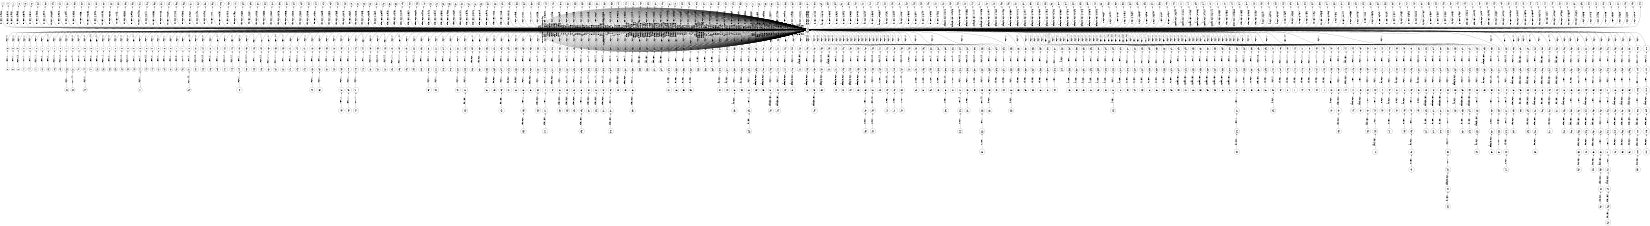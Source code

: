 digraph FST {
rankdir = LR;
size = "8.5,11";
label = "";
center = 1;
orientation = Landscape;
ranksep = "0.4";
nodesep = "0.25";
0 [label = "0", shape = circle, style = bold, fontsize = 14]
	0 -> 0 [label = "on:し/0.052949", fontsize = 14];
	0 -> 0 [label = "on:に/-0.45992", fontsize = 14];
	0 -> 1 [label = "on:<eps>/-0.19626", fontsize = 14];
	0 -> 4 [label = "on:<eps>/-0.23722", fontsize = 14];
	0 -> 0 [label = "on:へ/-0.073424", fontsize = 14];
	0 -> 0 [label = "on:さ/-0.059784", fontsize = 14];
	0 -> 7 [label = "on:<eps>/-0.19251", fontsize = 14];
	0 -> 0 [label = "on:側/-0.15875", fontsize = 14];
	0 -> 0 [label = "on:上/-0.50365", fontsize = 14];
	0 -> 10 [label = "on:<eps>/-0.59835", fontsize = 14];
	0 -> 13 [label = "on:<eps>/-0.35193", fontsize = 14];
	0 -> 0 [label = "on:オン/-0.37213", fontsize = 14];
	0 -> 16 [label = "on:<eps>/-0.35187", fontsize = 14];
	0 -> 254 [label = "on:<eps>/-0.41525", fontsize = 14];
	0 -> 250 [label = "on:<eps>/-0.29949", fontsize = 14];
	0 -> 246 [label = "on:<eps>/-0.066897", fontsize = 14];
	0 -> 241 [label = "on:<eps>/-0.20515", fontsize = 14];
	0 -> 237 [label = "on:<eps>/-0.12994", fontsize = 14];
	0 -> 233 [label = "on:<eps>/-0.16565", fontsize = 14];
	0 -> 230 [label = "on:<eps>/0.1558", fontsize = 14];
	0 -> 227 [label = "on:<eps>/0.061155", fontsize = 14];
	0 -> 222 [label = "on:<eps>/-0.42096", fontsize = 14];
	0 -> 881 [label = "on:<eps>/0.021403", fontsize = 14];
	0 -> 887 [label = "on:<eps>/0.68752", fontsize = 14];
	0 -> 892 [label = "on:<eps>/0.7464", fontsize = 14];
	0 -> 898 [label = "on:<eps>/0.53583", fontsize = 14];
	0 -> 905 [label = "on:<eps>/-0.20968", fontsize = 14];
	0 -> 910 [label = "on:<eps>/-0.024758", fontsize = 14];
	0 -> 916 [label = "on:<eps>/0.15741", fontsize = 14];
	0 -> 933 [label = "on:<eps>/0.020323", fontsize = 14];
	0 -> 941 [label = "on:<eps>/0.71765", fontsize = 14];
	0 -> 948 [label = "on:<eps>/0.016701", fontsize = 14];
	0 -> 956 [label = "on:<eps>/0.47205", fontsize = 14];
	0 -> 966 [label = "on:<eps>/0.42523", fontsize = 14];
	0 -> 977 [label = "on:<eps>/-0.21867", fontsize = 14];
	0 -> 984 [label = "on:<eps>/0.11498", fontsize = 14];
	0 -> 991 [label = "on:<eps>/0.10903", fontsize = 14];
	0 -> 998 [label = "on:<eps>/1.1011", fontsize = 14];
	0 -> 1006 [label = "on:<eps>/0.024464", fontsize = 14];
	0 -> 735 [label = "on:<eps>/-0.11313", fontsize = 14];
	0 -> 741 [label = "the:<eps>/0.44961", fontsize = 14];
	0 -> 329 [label = "the:<eps>/-0.26337", fontsize = 14];
	0 -> 325 [label = "the:<eps>/-0.2657", fontsize = 14];
	0 -> 321 [label = "the:<eps>/-0.27373", fontsize = 14];
	0 -> 315 [label = "the:<eps>/-0.38532", fontsize = 14];
	0 -> 310 [label = "the:<eps>/-0.36827", fontsize = 14];
	0 -> 305 [label = "the:<eps>/-0.31756", fontsize = 14];
	0 -> 300 [label = "the:<eps>/-0.28368", fontsize = 14];
	0 -> 294 [label = "the:<eps>/-0.30287", fontsize = 14];
	0 -> 289 [label = "the:<eps>/-0.38878", fontsize = 14];
	0 -> 284 [label = "the:<eps>/-0.37882", fontsize = 14];
	0 -> 279 [label = "the:<eps>/-0.4502", fontsize = 14];
	0 -> 275 [label = "the:<eps>/-0.36259", fontsize = 14];
	0 -> 269 [label = "the:<eps>/-0.33518", fontsize = 14];
	0 -> 264 [label = "the:<eps>/-0.43689", fontsize = 14];
	0 -> 260 [label = "the:<eps>/-0.30142", fontsize = 14];
	0 -> 0 [label = "the:、/-0.56087", fontsize = 14];
	0 -> 0 [label = "the:た/-0.31363", fontsize = 14];
	0 -> 0 [label = "the:（/-0.22286", fontsize = 14];
	0 -> 0 [label = "the:その/-0.31193", fontsize = 14];
	0 -> 0 [label = "the:の/-0.46103", fontsize = 14];
	0 -> 0 [label = "the:は/-0.3999", fontsize = 14];
	0 -> 19 [label = "the:<eps>/-0.3569", fontsize = 14];
	0 -> 22 [label = "the:<eps>/-0.31222", fontsize = 14];
	0 -> 25 [label = "the:<eps>/-0.43285", fontsize = 14];
	0 -> 28 [label = "the:<eps>/-0.38489", fontsize = 14];
	0 -> 0 [label = "the:この/-0.36216", fontsize = 14];
	0 -> 0 [label = "the:前記/-0.39973", fontsize = 14];
	0 -> 0 [label = "the:する/-0.24789", fontsize = 14];
	0 -> 0 [label = "the:ア/-0.21137", fontsize = 14];
	0 -> 0 [label = "the:本/-0.2343", fontsize = 14];
	0 -> 0 [label = "the:各/-0.23004", fontsize = 14];
	0 -> 921 [label = "the:<eps>/0.42609", fontsize = 14];
	0 -> 0 [label = "the:尚/-0.22102", fontsize = 14];
	0 -> 46 [label = "other:<eps>/-0.32994", fontsize = 14];
	0 -> 0 [label = "other:他/-0.30657", fontsize = 14];
	0 -> 52 [label = "other:<eps>/-0.29431", fontsize = 14];
	0 -> 55 [label = "other:<eps>/-0.5483", fontsize = 14];
	0 -> 745 [label = "other:<eps>/0.42199", fontsize = 14];
	0 -> 750 [label = "other:<eps>/-0.23341", fontsize = 14];
	0 -> 755 [label = "other:<eps>/0.28892", fontsize = 14];
	0 -> 761 [label = "other:<eps>/0.19422", fontsize = 14];
	0 -> 0 [label = "other:い/0.10453", fontsize = 14];
	0 -> 49 [label = "other:<eps>/-0.41148", fontsize = 14];
	0 -> 42 [label = "other:<eps>/-0.39404", fontsize = 14];
	0 -> 39 [label = "other:<eps>/-0.35031", fontsize = 14];
	0 -> 0 [label = "other:の/-0.046808", fontsize = 14];
	0 -> 35 [label = "other:<eps>/-0.47386", fontsize = 14];
	0 -> 31 [label = "other:<eps>/-0.3689", fontsize = 14];
	0 -> 927 [label = "other:<eps>/0.14041", fontsize = 14];
	0 -> 64 [label = "other:<eps>/-0.45498", fontsize = 14];
	0 -> 0 [label = "other:他方/-0.41124", fontsize = 14];
	0 -> 61 [label = "other:<eps>/-0.31048", fontsize = 14];
	0 -> 58 [label = "other:<eps>/-0.18179", fontsize = 14];
	0 -> 334 [label = "other:<eps>/-0.29146", fontsize = 14];
	0 -> 337 [label = "other:<eps>/0.1576", fontsize = 14];
	0 -> 340 [label = "other:<eps>/0.1823", fontsize = 14];
	0 -> 343 [label = "other:<eps>/0.22731", fontsize = 14];
	0 -> 0 [label = "hand:手/-0.33982", fontsize = 14];
	0 -> 0 [label = "hand:ハンド/-0.41653", fontsize = 14];
	0 -> 0 [label = "hand:しかし/0.077452", fontsize = 14];
	0 -> 0 [label = "hand:６/0.43333", fontsize = 14];
	0 -> 0 [label = "hand:一方/-0.25743", fontsize = 14];
	0 -> 0 [label = "hand:これ/0.25533", fontsize = 14];
	0 -> 358 [label = ",:<eps>/-0.19269", fontsize = 14];
	0 -> 354 [label = ",:<eps>/-0.11311", fontsize = 14];
	0 -> 350 [label = ",:<eps>/-0.11027", fontsize = 14];
	0 -> 346 [label = ",:<eps>/-0.24698", fontsize = 14];
	0 -> 784 [label = ",:<eps>/-0.062802", fontsize = 14];
	0 -> 790 [label = ",:<eps>/-0.24658", fontsize = 14];
	0 -> 578 [label = ",:<eps>/-0.38229", fontsize = 14];
	0 -> 581 [label = ",:<eps>/-0.23823", fontsize = 14];
	0 -> 585 [label = ",:<eps>/-0.24693", fontsize = 14];
	0 -> 589 [label = ",:<eps>/-0.37821", fontsize = 14];
	0 -> 593 [label = ",:<eps>/-0.31059", fontsize = 14];
	0 -> 597 [label = ",:<eps>/-0.2664", fontsize = 14];
	0 -> 362 [label = ",:<eps>/-0.25808", fontsize = 14];
	0 -> 365 [label = ",:<eps>/-0.14143", fontsize = 14];
	0 -> 779 [label = ",:<eps>/-0.026516", fontsize = 14];
	0 -> 773 [label = ",:<eps>/-0.065537", fontsize = 14];
	0 -> 610 [label = ",:<eps>/-0.20119", fontsize = 14];
	0 -> 768 [label = ",:<eps>/0.017744", fontsize = 14];
	0 -> 0 [label = ",:、/-0.60301", fontsize = 14];
	0 -> 0 [label = ",:で/-0.41565", fontsize = 14];
	0 -> 0 [label = ",:と/-0.27357", fontsize = 14];
	0 -> 0 [label = ",:に/-0.42948", fontsize = 14];
	0 -> 0 [label = ",:が/0.10803", fontsize = 14];
	0 -> 0 [label = ",:，/-0.41118", fontsize = 14];
	0 -> 605 [label = ",:<eps>/-0.29721", fontsize = 14];
	0 -> 601 [label = ",:<eps>/-0.32654", fontsize = 14];
	0 -> 798 [label = ",:<eps>/0.054411", fontsize = 14];
	0 -> 0 [label = "in:で/-0.39898", fontsize = 14];
	0 -> 0 [label = "in:し/-0.10563", fontsize = 14];
	0 -> 0 [label = "in:に/-0.47864", fontsize = 14];
	0 -> 67 [label = "in:<eps>/-0.48289", fontsize = 14];
	0 -> 70 [label = "in:<eps>/-0.55957", fontsize = 14];
	0 -> 0 [label = "in:また/-0.18899", fontsize = 14];
	0 -> 803 [label = "in:<eps>/-0.082187", fontsize = 14];
	0 -> 809 [label = "in:<eps>/-0.044983", fontsize = 14];
	0 -> 815 [label = "in:<eps>/-0.048929", fontsize = 14];
	0 -> 821 [label = "in:<eps>/-0.3755", fontsize = 14];
	0 -> 831 [label = "in:<eps>/-0.1403", fontsize = 14];
	0 -> 836 [label = "in:<eps>/-0.21018", fontsize = 14];
	0 -> 842 [label = "in:<eps>/0.096012", fontsize = 14];
	0 -> 848 [label = "in:<eps>/-0.22369", fontsize = 14];
	0 -> 855 [label = "in:<eps>/0.11242", fontsize = 14];
	0 -> 0 [label = "in:い/-0.20005", fontsize = 14];
	0 -> 0 [label = "in:を/0.10485", fontsize = 14];
	0 -> 74 [label = "in:<eps>/-0.25588", fontsize = 14];
	0 -> 0 [label = "in:中/-0.38081", fontsize = 14];
	0 -> 77 [label = "in:<eps>/-0.38334", fontsize = 14];
	0 -> 0 [label = "in:内/-0.34724", fontsize = 14];
	0 -> 80 [label = "in:<eps>/-0.3391", fontsize = 14];
	0 -> 83 [label = "in:<eps>/-0.39326", fontsize = 14];
	0 -> 0 [label = "in:の/0.065169", fontsize = 14];
	0 -> 86 [label = "in:<eps>/-0.36047", fontsize = 14];
	0 -> 0 [label = "in:そして/-0.12282", fontsize = 14];
	0 -> 379 [label = "in:<eps>/-0.14066", fontsize = 14];
	0 -> 388 [label = "in:<eps>/-0.20978", fontsize = 14];
	0 -> 384 [label = "in:<eps>/-0.099252", fontsize = 14];
	0 -> 368 [label = "in:<eps>/-0.012712", fontsize = 14];
	0 -> 0 [label = "in:さ/-0.21148", fontsize = 14];
	0 -> 371 [label = "in:<eps>/-0.056168", fontsize = 14];
	0 -> 375 [label = "in:<eps>/-0.097203", fontsize = 14];
	0 -> 89 [label = "in:<eps>/-0.24155", fontsize = 14];
	0 -> 0 [label = "in:方向/-0.11699", fontsize = 14];
	0 -> 859 [label = "an:<eps>/0.037148", fontsize = 14];
	0 -> 394 [label = "an:<eps>/-0.18825", fontsize = 14];
	0 -> 0 [label = "an:、/-0.40998", fontsize = 14];
	0 -> 0 [label = "an:た/-0.31574", fontsize = 14];
	0 -> 0 [label = "an:の/-0.23655", fontsize = 14];
	0 -> 0 [label = "an:は/-0.32029", fontsize = 14];
	0 -> 92 [label = "an:<eps>/-0.29892", fontsize = 14];
	0 -> 0 [label = "an:この/-0.16544", fontsize = 14];
	0 -> 0 [label = "an:する/-0.31324", fontsize = 14];
	0 -> 0 [label = "an:を/-0.2168", fontsize = 14];
	0 -> 0 [label = "an:ａｎ/-0.29439", fontsize = 14];
	0 -> 0 [label = "an:一/-0.16559", fontsize = 14];
	0 -> 398 [label = "an:<eps>/-0.24943", fontsize = 14];
	0 -> 402 [label = "an:<eps>/-0.22858", fontsize = 14];
	0 -> 407 [label = "an:<eps>/-0.21758", fontsize = 14];
	0 -> 412 [label = "an:<eps>/0.28459", fontsize = 14];
	0 -> 416 [label = "an:<eps>/-0.25603", fontsize = 14];
	0 -> 420 [label = "an:<eps>/-0.058584", fontsize = 14];
	0 -> 423 [label = "an:<eps>/-0.4898", fontsize = 14];
	0 -> 427 [label = "an:<eps>/-0.20099", fontsize = 14];
	0 -> 432 [label = "an:<eps>/-0.2287", fontsize = 14];
	0 -> 436 [label = "an:<eps>/-0.43803", fontsize = 14];
	0 -> 439 [label = "an:<eps>/-0.22977", fontsize = 14];
	0 -> 443 [label = "an:<eps>/-0.16449", fontsize = 14];
	0 -> 447 [label = "an:<eps>/-0.16058", fontsize = 14];
	0 -> 451 [label = "an:<eps>/-0.14886", fontsize = 14];
	0 -> 489 [label = "example:<eps>/0.15073", fontsize = 14];
	0 -> 486 [label = "example:<eps>/0.096476", fontsize = 14];
	0 -> 481 [label = "example:<eps>/-0.17731", fontsize = 14];
	0 -> 476 [label = "example:<eps>/-0.56936", fontsize = 14];
	0 -> 471 [label = "example:<eps>/0.1147", fontsize = 14];
	0 -> 467 [label = "example:<eps>/0.078906", fontsize = 14];
	0 -> 461 [label = "example:<eps>/-0.21971", fontsize = 14];
	0 -> 455 [label = "example:<eps>/-0.41665", fontsize = 14];
	0 -> 493 [label = "example:<eps>/0.11938", fontsize = 14];
	0 -> 497 [label = "example:<eps>/-0.58327", fontsize = 14];
	0 -> 501 [label = "example:<eps>/0.11078", fontsize = 14];
	0 -> 0 [label = "example:実施/-0.17996", fontsize = 14];
	0 -> 505 [label = "example:<eps>/-0.27917", fontsize = 14];
	0 -> 873 [label = "example:<eps>/-0.19216", fontsize = 14];
	0 -> 866 [label = "example:<eps>/-0.27322", fontsize = 14];
	0 -> 95 [label = "example:<eps>/-0.19913", fontsize = 14];
	0 -> 510 [label = "example:<eps>/0.24206", fontsize = 14];
	0 -> 514 [label = "example:<eps>/-0.30581", fontsize = 14];
	0 -> 520 [label = "example:<eps>/-0.41372", fontsize = 14];
	0 -> 525 [label = "example:<eps>/0.21393", fontsize = 14];
	0 -> 529 [label = "example:<eps>/-0.17345", fontsize = 14];
	0 -> 0 [label = "example:場合/-0.06542", fontsize = 14];
	0 -> 0 [label = "example:例示/-0.18377", fontsize = 14];
	0 -> 102 [label = "example:<eps>/-0.30646", fontsize = 14];
	0 -> 0 [label = "example:例えば/-0.32512", fontsize = 14];
	0 -> 0 [label = "example:例/-0.53595", fontsize = 14];
	0 -> 99 [label = "example:<eps>/-0.50413", fontsize = 14];
	0 -> 0 [label = "2:２２/0.14799", fontsize = 14];
	0 -> 0 [label = "2:2/-0.29238", fontsize = 14];
	0 -> 566 [label = "2:<eps>/0.2634", fontsize = 14];
	0 -> 562 [label = "2:<eps>/-0.27977", fontsize = 14];
	0 -> 558 [label = "2:<eps>/-0.1611", fontsize = 14];
	0 -> 554 [label = "2:<eps>/-0.078912", fontsize = 14];
	0 -> 549 [label = "2:<eps>/-0.056091", fontsize = 14];
	0 -> 545 [label = "2:<eps>/-0.33089", fontsize = 14];
	0 -> 541 [label = "2:<eps>/0.39122", fontsize = 14];
	0 -> 536 [label = "2:<eps>/-0.33409", fontsize = 14];
	0 -> 0 [label = "2:で/0.067064", fontsize = 14];
	0 -> 0 [label = "2:３/0.13144", fontsize = 14];
	0 -> 105 [label = "2:<eps>/-0.3041", fontsize = 14];
	0 -> 0 [label = "2:２/-0.68238", fontsize = 14];
	0 -> 0 [label = "of:の/-0.61023", fontsize = 14];
	0 -> 0 [label = "of:は/-0.039741", fontsize = 14];
	0 -> 0 [label = "of:に/-0.19756", fontsize = 14];
	0 -> 108 [label = "of:<eps>/-0.19877", fontsize = 14];
	0 -> 0 [label = "of:も/0.068829", fontsize = 14];
	0 -> 0 [label = "of:が/-0.23188", fontsize = 14];
	0 -> 0 [label = "of:を/-0.38236", fontsize = 14];
	0 -> 0 [label = "spread:広が/-0.39842", fontsize = 14];
	0 -> 0 [label = "spread:拡がり/-0.245", fontsize = 14];
	0 -> 0 [label = "spread:拡径/0.038861", fontsize = 14];
	0 -> 0 [label = "spread:展開/-0.10342", fontsize = 14];
	0 -> 0 [label = "spread:く/0.35949", fontsize = 14];
	0 -> 0 [label = "spread:り/0.26564", fontsize = 14];
	0 -> 111 [label = "spread:<eps>/-0.36449", fontsize = 14];
	0 -> 0 [label = "spread:広げ/-0.16855", fontsize = 14];
	0 -> 114 [label = "spread:<eps>/-0.10376", fontsize = 14];
	0 -> 0 [label = "spread:浸透/-0.084425", fontsize = 14];
	0 -> 0 [label = "spread:複数/0.37538", fontsize = 14];
	0 -> 0 [label = "spread:照射/0.23731", fontsize = 14];
	0 -> 0 [label = "spread:分布/0.061137", fontsize = 14];
	0 -> 0 [label = "spread:面状/-0.45799", fontsize = 14];
	0 -> 0 [label = "spread:分散/0.092887", fontsize = 14];
	0 -> 0 [label = "spread:幅/0.33885", fontsize = 14];
	0 -> 0 [label = "spread:塗布/0.04423", fontsize = 14];
	0 -> 0 [label = "spread:表面上/0.0606", fontsize = 14];
	0 -> 0 [label = "spread:展張/-0.18416", fontsize = 14];
	0 -> 689 [label = "spread:<eps>/0.14864", fontsize = 14];
	0 -> 674 [label = "spread:<eps>/-0.12086", fontsize = 14];
	0 -> 0 [label = "spread:跨が/-0.13551", fontsize = 14];
	0 -> 121 [label = "spread:<eps>/-0.44214", fontsize = 14];
	0 -> 117 [label = "spread:<eps>/0.081142", fontsize = 14];
	0 -> 0 [label = "spread:振りま/-0.29318", fontsize = 14];
	0 -> 0 [label = "spread:拡が/-0.21677", fontsize = 14];
	0 -> 0 [label = "spread:拡散/-0.26133", fontsize = 14];
	0 -> 0 [label = "spread:またが/-0.064749", fontsize = 14];
	0 -> 0 [label = "spread:普及/-0.38537", fontsize = 14];
	0 -> 0 [label = "spread:見開き/-0.24912", fontsize = 14];
	0 -> 0 [label = "spread:広がり/-0.46915", fontsize = 14];
	0 -> 127 [label = "codes:<eps>/-0.26432", fontsize = 14];
	0 -> 124 [label = "codes:<eps>/-0.29328", fontsize = 14];
	0 -> 0 [label = "codes:対応/0.2329", fontsize = 14];
	0 -> 0 [label = "codes:行/0.36964", fontsize = 14];
	0 -> 574 [label = "codes:<eps>/-0.0096863", fontsize = 14];
	0 -> 570 [label = "codes:<eps>/-0.12855", fontsize = 14];
	0 -> 0 [label = "codes:符号/-0.24346", fontsize = 14];
	0 -> 0 [label = "codes:コード/-0.59132", fontsize = 14];
	0 -> 130 [label = "codes:<eps>/-0.23705", fontsize = 14];
	0 -> 133 [label = "codes:<eps>/-0.34287", fontsize = 14];
	0 -> 0 [label = "a:半/-0.29268", fontsize = 14];
	0 -> 0 [label = "a:ａ/-0.36908", fontsize = 14];
	0 -> 0 [label = "a:は/-0.45571", fontsize = 14];
	0 -> 0 [label = "a:その/-0.33499", fontsize = 14];
	0 -> 0 [label = "a:また/-0.28764", fontsize = 14];
	0 -> 0 [label = "a:る/-0.33829", fontsize = 14];
	0 -> 142 [label = "a:<eps>/-0.33191", fontsize = 14];
	0 -> 0 [label = "a:さらに/-0.27717", fontsize = 14];
	0 -> 139 [label = "a:<eps>/-0.39478", fontsize = 14];
	0 -> 0 [label = "a:た/-0.4067", fontsize = 14];
	0 -> 136 [label = "a:<eps>/-0.31884", fontsize = 14];
	0 -> 0 [label = "a:、/-0.53146", fontsize = 14];
	0 -> 0 [label = "a:a/-0.27632", fontsize = 14];
	0 -> 0 [label = "a:する/-0.4215", fontsize = 14];
	0 -> 0 [label = "a:１/-0.33059", fontsize = 14];
	0 -> 0 [label = "two-information:two-information/0.00051426", fontsize = 14];
	0 -> 0 [label = "bit:ビット/-0.74496", fontsize = 14];
	0 -> 626 [label = "bit:<eps>/-0.43699", fontsize = 14];
	0 -> 622 [label = "bit:<eps>/-0.5585", fontsize = 14];
	0 -> 618 [label = "bit:<eps>/-0.41871", fontsize = 14];
	0 -> 634 [label = "bit:<eps>/-0.14392", fontsize = 14];
	0 -> 638 [label = "bit:<eps>/0.1958", fontsize = 14];
	0 -> 614 [label = "bit:<eps>/0.095845", fontsize = 14];
	0 -> 0 [label = "bit:ｂｉｔ/-0.29983", fontsize = 14];
	0 -> 630 [label = "bit:<eps>/-0.24725", fontsize = 14];
	0 -> 0 [label = "is:あ/-0.039107", fontsize = 14];
	0 -> 0 [label = "is:が/-0.59235", fontsize = 14];
	0 -> 0 [label = "is:の/0.052175", fontsize = 14];
	0 -> 0 [label = "is:は/-0.57102", fontsize = 14];
	0 -> 0 [label = "is:に/-0.060866", fontsize = 14];
	0 -> 0 [label = "is:れ/-0.27942", fontsize = 14];
	0 -> 0 [label = "is:を/-0.5021", fontsize = 14];
	0 -> 0 [label = "is:も/-0.11893", fontsize = 14];
	0 -> 670 [label = "is:<eps>/0.1506", fontsize = 14];
	0 -> 666 [label = "is:<eps>/-0.07444", fontsize = 14];
	0 -> 642 [label = "is:<eps>/-0.028358", fontsize = 14];
	0 -> 646 [label = "is:<eps>/-0.074137", fontsize = 14];
	0 -> 650 [label = "is:<eps>/0.285", fontsize = 14];
	0 -> 654 [label = "is:<eps>/0.096296", fontsize = 14];
	0 -> 658 [label = "is:<eps>/0.34047", fontsize = 14];
	0 -> 662 [label = "is:<eps>/0.21891", fontsize = 14];
	0 -> 167 [label = "by:<eps>/-0.48271", fontsize = 14];
	0 -> 172 [label = "by:<eps>/-0.4855", fontsize = 14];
	0 -> 162 [label = "by:<eps>/-0.36928", fontsize = 14];
	0 -> 681 [label = "by:<eps>/0.06005", fontsize = 14];
	0 -> 685 [label = "by:<eps>/-0.077661", fontsize = 14];
	0 -> 159 [label = "by:<eps>/-0.46807", fontsize = 14];
	0 -> 156 [label = "by:<eps>/-0.42801", fontsize = 14];
	0 -> 0 [label = "by:よ/-0.29911", fontsize = 14];
	0 -> 152 [label = "by:<eps>/-0.61361", fontsize = 14];
	0 -> 148 [label = "by:<eps>/-0.6033", fontsize = 14];
	0 -> 145 [label = "by:<eps>/-0.44887", fontsize = 14];
	0 -> 0 [label = "by:する/-0.063337", fontsize = 14];
	0 -> 0 [label = "by:し/-0.059941", fontsize = 14];
	0 -> 0 [label = "by:で/-0.22941", fontsize = 14];
	0 -> 0 [label = "by:を/-0.19469", fontsize = 14];
	0 -> 0 [label = "by:さ/-0.21351", fontsize = 14];
	0 -> 0 [label = "by:だけ/-0.22931", fontsize = 14];
	0 -> 0 [label = "10:８/0.11016", fontsize = 14];
	0 -> 0 [label = "10:10/-0.27655", fontsize = 14];
	0 -> 0 [label = "10:９/0.04621", fontsize = 14];
	0 -> 0 [label = "10:１０/-0.71245", fontsize = 14];
	0 -> 0 [label = "10:３/0.19367", fontsize = 14];
	0 -> 0 [label = "10:２/0.18983", fontsize = 14];
	0 -> 0 [label = "10:１/0.18635", fontsize = 14];
	0 -> 0 [label = "10:ｉｏ/7.7048e-05", fontsize = 14];
	0 -> 177 [label = "code:<eps>/-0.45373", fontsize = 14];
	0 -> 0 [label = "code:メモリ/0.38886", fontsize = 14];
	0 -> 0 [label = "code:符号/-0.46639", fontsize = 14];
	0 -> 180 [label = "code:<eps>/-0.20193", fontsize = 14];
	0 -> 183 [label = "code:<eps>/-0.2441", fontsize = 14];
	0 -> 186 [label = "code:<eps>/-0.37993", fontsize = 14];
	0 -> 0 [label = "code:コード/-0.69098", fontsize = 14];
	0 -> 0 [label = "code:コー/-0.30826", fontsize = 14];
	0 -> 0 [label = "code:暗証/-0.12831", fontsize = 14];
	0 -> 0 [label = "code:違反/-0.038222", fontsize = 14];
	0 -> 0 [label = "code:符/-0.13862", fontsize = 14];
	0 -> 189 [label = "bits:<eps>/-0.25507", fontsize = 14];
	0 -> 0 [label = "bits:ｂｉｔ/-0.35397", fontsize = 14];
	0 -> 192 [label = "bits:<eps>/-0.24461", fontsize = 14];
	0 -> 726 [label = "bits:<eps>/0.0014181", fontsize = 14];
	0 -> 0 [label = "bits:ビット/-0.61041", fontsize = 14];
	0 -> 722 [label = "bits:<eps>/-0.19794", fontsize = 14];
	0 -> 718 [label = "bits:<eps>/-0.093948", fontsize = 14];
	0 -> 714 [label = "bits:<eps>/-0.023009", fontsize = 14];
	0 -> 710 [label = "bits:<eps>/0.037472", fontsize = 14];
	0 -> 706 [label = "bits:<eps>/0.0547", fontsize = 14];
	0 -> 730 [label = "bits:<eps>/-0.24282", fontsize = 14];
	0 -> 702 [label = "bits:<eps>/-0.44388", fontsize = 14];
	0 -> 697 [label = "bits:<eps>/-0.063209", fontsize = 14];
	0 -> 693 [label = "bits:<eps>/-0.26373", fontsize = 14];
	0 -> 0 [label = "0011010011:0011010011/0.00051426", fontsize = 14];
	0 -> 215 [label = ".:<eps>/-0.38263", fontsize = 14];
	0 -> 212 [label = ".:<eps>/-0.70148", fontsize = 14];
	0 -> 0 [label = ".:る/-0.36042", fontsize = 14];
	0 -> 208 [label = ".:<eps>/-0.40936", fontsize = 14];
	0 -> 204 [label = ".:<eps>/-0.67686", fontsize = 14];
	0 -> 201 [label = ".:<eps>/-0.5232", fontsize = 14];
	0 -> 0 [label = ".:。/-0.62093", fontsize = 14];
	0 -> 198 [label = ".:<eps>/-0.56222", fontsize = 14];
	0 -> 195 [label = ".:<eps>/-0.37591", fontsize = 14];
	0 -> 218 [label = ".:<eps>/-0.60702", fontsize = 14];
1 [label = "1", shape = circle, style = solid, fontsize = 14]
2 [label = "2", shape = circle, style = solid, fontsize = 14]
	2 -> 3 [label = "<eps>:に", fontsize = 14];
3 [label = "3", shape = circle, style = solid, fontsize = 14]
	3 -> 0 [label = "<eps>:対", fontsize = 14];
4 [label = "4", shape = circle, style = solid, fontsize = 14]
5 [label = "5", shape = circle, style = solid, fontsize = 14]
	5 -> 6 [label = "<eps>:に", fontsize = 14];
6 [label = "6", shape = circle, style = solid, fontsize = 14]
	6 -> 0 [label = "<eps>:お", fontsize = 14];
7 [label = "7", shape = circle, style = solid, fontsize = 14]
8 [label = "8", shape = circle, style = solid, fontsize = 14]
	8 -> 9 [label = "<eps>:表面", fontsize = 14];
9 [label = "9", shape = circle, style = solid, fontsize = 14]
	9 -> 0 [label = "<eps>:に", fontsize = 14];
10 [label = "10", shape = circle, style = solid, fontsize = 14]
11 [label = "11", shape = circle, style = solid, fontsize = 14]
	11 -> 12 [label = "<eps>:上", fontsize = 14];
12 [label = "12", shape = circle, style = solid, fontsize = 14]
	12 -> 0 [label = "<eps>:に", fontsize = 14];
13 [label = "13", shape = circle, style = solid, fontsize = 14]
14 [label = "14", shape = circle, style = solid, fontsize = 14]
	14 -> 15 [label = "<eps>:上", fontsize = 14];
15 [label = "15", shape = circle, style = solid, fontsize = 14]
	15 -> 0 [label = "<eps>:へ", fontsize = 14];
16 [label = "16", shape = circle, style = solid, fontsize = 14]
17 [label = "17", shape = circle, style = solid, fontsize = 14]
	17 -> 18 [label = "<eps>:ｏｎ", fontsize = 14];
18 [label = "18", shape = circle, style = solid, fontsize = 14]
	18 -> 0 [label = "<eps>:に", fontsize = 14];
19 [label = "19", shape = circle, style = solid, fontsize = 14]
20 [label = "20", shape = circle, style = solid, fontsize = 14]
	20 -> 21 [label = "<eps>:は", fontsize = 14];
21 [label = "21", shape = circle, style = solid, fontsize = 14]
	21 -> 0 [label = "<eps>:、", fontsize = 14];
22 [label = "22", shape = circle, style = solid, fontsize = 14]
23 [label = "23", shape = circle, style = solid, fontsize = 14]
	23 -> 24 [label = "<eps>:は", fontsize = 14];
24 [label = "24", shape = circle, style = solid, fontsize = 14]
	24 -> 0 [label = "<eps>:この", fontsize = 14];
25 [label = "25", shape = circle, style = solid, fontsize = 14]
26 [label = "26", shape = circle, style = solid, fontsize = 14]
	26 -> 27 [label = "<eps>:また", fontsize = 14];
27 [label = "27", shape = circle, style = solid, fontsize = 14]
	27 -> 0 [label = "<eps>:、", fontsize = 14];
28 [label = "28", shape = circle, style = solid, fontsize = 14]
29 [label = "29", shape = circle, style = solid, fontsize = 14]
	29 -> 30 [label = "<eps>:なお", fontsize = 14];
30 [label = "30", shape = circle, style = solid, fontsize = 14]
	30 -> 0 [label = "<eps>:、", fontsize = 14];
31 [label = "31", shape = circle, style = solid, fontsize = 14]
32 [label = "32", shape = circle, style = solid, fontsize = 14]
	32 -> 33 [label = "<eps>:、", fontsize = 14];
33 [label = "33", shape = circle, style = solid, fontsize = 14]
	33 -> 34 [label = "<eps>:他", fontsize = 14];
34 [label = "34", shape = circle, style = solid, fontsize = 14]
	34 -> 0 [label = "<eps>:の", fontsize = 14];
35 [label = "35", shape = circle, style = solid, fontsize = 14]
36 [label = "36", shape = circle, style = solid, fontsize = 14]
	36 -> 37 [label = "<eps>:その", fontsize = 14];
37 [label = "37", shape = circle, style = solid, fontsize = 14]
	37 -> 38 [label = "<eps>:他", fontsize = 14];
38 [label = "38", shape = circle, style = solid, fontsize = 14]
	38 -> 0 [label = "<eps>:の", fontsize = 14];
39 [label = "39", shape = circle, style = solid, fontsize = 14]
40 [label = "40", shape = circle, style = solid, fontsize = 14]
	40 -> 41 [label = "<eps>:の", fontsize = 14];
41 [label = "41", shape = circle, style = solid, fontsize = 14]
	41 -> 0 [label = "<eps>:他", fontsize = 14];
42 [label = "42", shape = circle, style = solid, fontsize = 14]
43 [label = "43", shape = circle, style = solid, fontsize = 14]
	43 -> 44 [label = "<eps>:の", fontsize = 14];
44 [label = "44", shape = circle, style = solid, fontsize = 14]
	44 -> 45 [label = "<eps>:他", fontsize = 14];
45 [label = "45", shape = circle, style = solid, fontsize = 14]
	45 -> 0 [label = "<eps>:の", fontsize = 14];
46 [label = "46", shape = circle, style = solid, fontsize = 14]
47 [label = "47", shape = circle, style = solid, fontsize = 14]
	47 -> 48 [label = "<eps>:の", fontsize = 14];
48 [label = "48", shape = circle, style = solid, fontsize = 14]
	48 -> 0 [label = "<eps>:他端", fontsize = 14];
49 [label = "49", shape = circle, style = solid, fontsize = 14]
50 [label = "50", shape = circle, style = solid, fontsize = 14]
	50 -> 51 [label = "<eps>:の", fontsize = 14];
51 [label = "51", shape = circle, style = solid, fontsize = 14]
	51 -> 0 [label = "<eps>:他方", fontsize = 14];
52 [label = "52", shape = circle, style = solid, fontsize = 14]
53 [label = "53", shape = circle, style = solid, fontsize = 14]
	53 -> 54 [label = "<eps>:一方", fontsize = 14];
54 [label = "54", shape = circle, style = solid, fontsize = 14]
	54 -> 0 [label = "<eps>:の", fontsize = 14];
55 [label = "55", shape = circle, style = solid, fontsize = 14]
56 [label = "56", shape = circle, style = solid, fontsize = 14]
	56 -> 57 [label = "<eps>:他", fontsize = 14];
57 [label = "57", shape = circle, style = solid, fontsize = 14]
	57 -> 0 [label = "<eps>:の", fontsize = 14];
58 [label = "58", shape = circle, style = solid, fontsize = 14]
59 [label = "59", shape = circle, style = solid, fontsize = 14]
	59 -> 60 [label = "<eps>:別", fontsize = 14];
60 [label = "60", shape = circle, style = solid, fontsize = 14]
	60 -> 0 [label = "<eps>:の", fontsize = 14];
61 [label = "61", shape = circle, style = solid, fontsize = 14]
62 [label = "62", shape = circle, style = solid, fontsize = 14]
	62 -> 63 [label = "<eps>:以外", fontsize = 14];
63 [label = "63", shape = circle, style = solid, fontsize = 14]
	63 -> 0 [label = "<eps>:の", fontsize = 14];
64 [label = "64", shape = circle, style = solid, fontsize = 14]
65 [label = "65", shape = circle, style = solid, fontsize = 14]
	65 -> 66 [label = "<eps>:他方", fontsize = 14];
66 [label = "66", shape = circle, style = solid, fontsize = 14]
	66 -> 0 [label = "<eps>:の", fontsize = 14];
67 [label = "67", shape = circle, style = solid, fontsize = 14]
68 [label = "68", shape = circle, style = solid, fontsize = 14]
	68 -> 69 [label = "<eps>:に", fontsize = 14];
69 [label = "69", shape = circle, style = solid, fontsize = 14]
	69 -> 0 [label = "<eps>:おけ", fontsize = 14];
70 [label = "70", shape = circle, style = solid, fontsize = 14]
71 [label = "71", shape = circle, style = solid, fontsize = 14]
	71 -> 72 [label = "<eps>:に", fontsize = 14];
72 [label = "72", shape = circle, style = solid, fontsize = 14]
	72 -> 73 [label = "<eps>:お", fontsize = 14];
73 [label = "73", shape = circle, style = solid, fontsize = 14]
	73 -> 0 [label = "<eps>:い", fontsize = 14];
74 [label = "74", shape = circle, style = solid, fontsize = 14]
75 [label = "75", shape = circle, style = solid, fontsize = 14]
	75 -> 76 [label = "<eps>:場合", fontsize = 14];
76 [label = "76", shape = circle, style = solid, fontsize = 14]
	76 -> 0 [label = "<eps>:に", fontsize = 14];
77 [label = "77", shape = circle, style = solid, fontsize = 14]
78 [label = "78", shape = circle, style = solid, fontsize = 14]
	78 -> 79 [label = "<eps>:中", fontsize = 14];
79 [label = "79", shape = circle, style = solid, fontsize = 14]
	79 -> 0 [label = "<eps>:に", fontsize = 14];
80 [label = "80", shape = circle, style = solid, fontsize = 14]
81 [label = "81", shape = circle, style = solid, fontsize = 14]
	81 -> 82 [label = "<eps>:内", fontsize = 14];
82 [label = "82", shape = circle, style = solid, fontsize = 14]
	82 -> 0 [label = "<eps>:で", fontsize = 14];
83 [label = "83", shape = circle, style = solid, fontsize = 14]
84 [label = "84", shape = circle, style = solid, fontsize = 14]
	84 -> 85 [label = "<eps>:内", fontsize = 14];
85 [label = "85", shape = circle, style = solid, fontsize = 14]
	85 -> 0 [label = "<eps>:に", fontsize = 14];
86 [label = "86", shape = circle, style = solid, fontsize = 14]
87 [label = "87", shape = circle, style = solid, fontsize = 14]
	87 -> 88 [label = "<eps>:お", fontsize = 14];
88 [label = "88", shape = circle, style = solid, fontsize = 14]
	88 -> 0 [label = "<eps>:い", fontsize = 14];
89 [label = "89", shape = circle, style = solid, fontsize = 14]
90 [label = "90", shape = circle, style = solid, fontsize = 14]
	90 -> 91 [label = "<eps>:際", fontsize = 14];
91 [label = "91", shape = circle, style = solid, fontsize = 14]
	91 -> 0 [label = "<eps>:に", fontsize = 14];
92 [label = "92", shape = circle, style = solid, fontsize = 14]
93 [label = "93", shape = circle, style = solid, fontsize = 14]
	93 -> 94 [label = "<eps>:は", fontsize = 14];
94 [label = "94", shape = circle, style = solid, fontsize = 14]
	94 -> 0 [label = "<eps>:、", fontsize = 14];
95 [label = "95", shape = circle, style = solid, fontsize = 14]
96 [label = "96", shape = circle, style = solid, fontsize = 14]
	96 -> 97 [label = "<eps>:実施", fontsize = 14];
97 [label = "97", shape = circle, style = solid, fontsize = 14]
	97 -> 98 [label = "<eps>:の", fontsize = 14];
98 [label = "98", shape = circle, style = solid, fontsize = 14]
	98 -> 0 [label = "<eps>:形態", fontsize = 14];
99 [label = "99", shape = circle, style = solid, fontsize = 14]
100 [label = "100", shape = circle, style = solid, fontsize = 14]
	100 -> 101 [label = "<eps>:実施", fontsize = 14];
101 [label = "101", shape = circle, style = solid, fontsize = 14]
	101 -> 0 [label = "<eps>:例", fontsize = 14];
102 [label = "102", shape = circle, style = solid, fontsize = 14]
103 [label = "103", shape = circle, style = solid, fontsize = 14]
	103 -> 104 [label = "<eps>:具体", fontsize = 14];
104 [label = "104", shape = circle, style = solid, fontsize = 14]
	104 -> 0 [label = "<eps>:例", fontsize = 14];
105 [label = "105", shape = circle, style = solid, fontsize = 14]
106 [label = "106", shape = circle, style = solid, fontsize = 14]
	106 -> 107 [label = "<eps>:部", fontsize = 14];
107 [label = "107", shape = circle, style = solid, fontsize = 14]
	107 -> 0 [label = "<eps>:２", fontsize = 14];
108 [label = "108", shape = circle, style = solid, fontsize = 14]
109 [label = "109", shape = circle, style = solid, fontsize = 14]
	109 -> 110 [label = "<eps>:に", fontsize = 14];
110 [label = "110", shape = circle, style = solid, fontsize = 14]
	110 -> 0 [label = "<eps>:おけ", fontsize = 14];
111 [label = "111", shape = circle, style = solid, fontsize = 14]
112 [label = "112", shape = circle, style = solid, fontsize = 14]
	112 -> 113 [label = "<eps>:広が", fontsize = 14];
113 [label = "113", shape = circle, style = solid, fontsize = 14]
	113 -> 0 [label = "<eps>:り", fontsize = 14];
114 [label = "114", shape = circle, style = solid, fontsize = 14]
115 [label = "115", shape = circle, style = solid, fontsize = 14]
	115 -> 116 [label = "<eps>:広げ", fontsize = 14];
116 [label = "116", shape = circle, style = solid, fontsize = 14]
	116 -> 0 [label = "<eps>:られ", fontsize = 14];
117 [label = "117", shape = circle, style = solid, fontsize = 14]
118 [label = "118", shape = circle, style = solid, fontsize = 14]
	118 -> 119 [label = "<eps>:行", fontsize = 14];
119 [label = "119", shape = circle, style = solid, fontsize = 14]
	119 -> 120 [label = "<eps>:き", fontsize = 14];
120 [label = "120", shape = circle, style = solid, fontsize = 14]
	120 -> 0 [label = "<eps>:渡", fontsize = 14];
121 [label = "121", shape = circle, style = solid, fontsize = 14]
122 [label = "122", shape = circle, style = solid, fontsize = 14]
	122 -> 123 [label = "<eps>:振りま", fontsize = 14];
123 [label = "123", shape = circle, style = solid, fontsize = 14]
	123 -> 0 [label = "<eps>:き", fontsize = 14];
124 [label = "124", shape = circle, style = solid, fontsize = 14]
125 [label = "125", shape = circle, style = solid, fontsize = 14]
	125 -> 126 [label = "<eps>:・", fontsize = 14];
126 [label = "126", shape = circle, style = solid, fontsize = 14]
	126 -> 0 [label = "<eps>:コード", fontsize = 14];
127 [label = "127", shape = circle, style = solid, fontsize = 14]
128 [label = "128", shape = circle, style = solid, fontsize = 14]
	128 -> 129 [label = "<eps>:符号", fontsize = 14];
129 [label = "129", shape = circle, style = solid, fontsize = 14]
	129 -> 0 [label = "<eps>:コード", fontsize = 14];
130 [label = "130", shape = circle, style = solid, fontsize = 14]
131 [label = "131", shape = circle, style = solid, fontsize = 14]
	131 -> 132 [label = "<eps>:コード", fontsize = 14];
132 [label = "132", shape = circle, style = solid, fontsize = 14]
	132 -> 0 [label = "<eps>:など", fontsize = 14];
133 [label = "133", shape = circle, style = solid, fontsize = 14]
134 [label = "134", shape = circle, style = solid, fontsize = 14]
	134 -> 135 [label = "<eps>:コード", fontsize = 14];
135 [label = "135", shape = circle, style = solid, fontsize = 14]
	135 -> 0 [label = "<eps>:自体", fontsize = 14];
136 [label = "136", shape = circle, style = solid, fontsize = 14]
137 [label = "137", shape = circle, style = solid, fontsize = 14]
	137 -> 138 [label = "<eps>:、", fontsize = 14];
138 [label = "138", shape = circle, style = solid, fontsize = 14]
	138 -> 0 [label = "<eps>:これ", fontsize = 14];
139 [label = "139", shape = circle, style = solid, fontsize = 14]
140 [label = "140", shape = circle, style = solid, fontsize = 14]
	140 -> 141 [label = "<eps>:は", fontsize = 14];
141 [label = "141", shape = circle, style = solid, fontsize = 14]
	141 -> 0 [label = "<eps>:、", fontsize = 14];
142 [label = "142", shape = circle, style = solid, fontsize = 14]
143 [label = "143", shape = circle, style = solid, fontsize = 14]
	143 -> 144 [label = "<eps>:また", fontsize = 14];
144 [label = "144", shape = circle, style = solid, fontsize = 14]
	144 -> 0 [label = "<eps>:、", fontsize = 14];
145 [label = "145", shape = circle, style = solid, fontsize = 14]
146 [label = "146", shape = circle, style = solid, fontsize = 14]
	146 -> 147 [label = "<eps>:に", fontsize = 14];
147 [label = "147", shape = circle, style = solid, fontsize = 14]
	147 -> 0 [label = "<eps>:よ", fontsize = 14];
148 [label = "148", shape = circle, style = solid, fontsize = 14]
149 [label = "149", shape = circle, style = solid, fontsize = 14]
	149 -> 150 [label = "<eps>:に", fontsize = 14];
150 [label = "150", shape = circle, style = solid, fontsize = 14]
	150 -> 151 [label = "<eps>:よ", fontsize = 14];
151 [label = "151", shape = circle, style = solid, fontsize = 14]
	151 -> 0 [label = "<eps>:っ", fontsize = 14];
152 [label = "152", shape = circle, style = solid, fontsize = 14]
153 [label = "153", shape = circle, style = solid, fontsize = 14]
	153 -> 154 [label = "<eps>:に", fontsize = 14];
154 [label = "154", shape = circle, style = solid, fontsize = 14]
	154 -> 155 [label = "<eps>:よ", fontsize = 14];
155 [label = "155", shape = circle, style = solid, fontsize = 14]
	155 -> 0 [label = "<eps>:り", fontsize = 14];
156 [label = "156", shape = circle, style = solid, fontsize = 14]
157 [label = "157", shape = circle, style = solid, fontsize = 14]
	157 -> 158 [label = "<eps>:よ", fontsize = 14];
158 [label = "158", shape = circle, style = solid, fontsize = 14]
	158 -> 0 [label = "<eps>:っ", fontsize = 14];
159 [label = "159", shape = circle, style = solid, fontsize = 14]
160 [label = "160", shape = circle, style = solid, fontsize = 14]
	160 -> 161 [label = "<eps>:よ", fontsize = 14];
161 [label = "161", shape = circle, style = solid, fontsize = 14]
	161 -> 0 [label = "<eps>:り", fontsize = 14];
162 [label = "162", shape = circle, style = solid, fontsize = 14]
163 [label = "163", shape = circle, style = solid, fontsize = 14]
	163 -> 164 [label = "<eps>:よ", fontsize = 14];
164 [label = "164", shape = circle, style = solid, fontsize = 14]
	164 -> 165 [label = "<eps>:り", fontsize = 14];
165 [label = "165", shape = circle, style = solid, fontsize = 14]
	165 -> 166 [label = "<eps>:行", fontsize = 14];
166 [label = "166", shape = circle, style = solid, fontsize = 14]
	166 -> 0 [label = "<eps>:わ", fontsize = 14];
167 [label = "167", shape = circle, style = solid, fontsize = 14]
168 [label = "168", shape = circle, style = solid, fontsize = 14]
	168 -> 169 [label = "<eps>:こと", fontsize = 14];
169 [label = "169", shape = circle, style = solid, fontsize = 14]
	169 -> 170 [label = "<eps>:に", fontsize = 14];
170 [label = "170", shape = circle, style = solid, fontsize = 14]
	170 -> 171 [label = "<eps>:よ", fontsize = 14];
171 [label = "171", shape = circle, style = solid, fontsize = 14]
	171 -> 0 [label = "<eps>:っ", fontsize = 14];
172 [label = "172", shape = circle, style = solid, fontsize = 14]
173 [label = "173", shape = circle, style = solid, fontsize = 14]
	173 -> 174 [label = "<eps>:こと", fontsize = 14];
174 [label = "174", shape = circle, style = solid, fontsize = 14]
	174 -> 175 [label = "<eps>:に", fontsize = 14];
175 [label = "175", shape = circle, style = solid, fontsize = 14]
	175 -> 176 [label = "<eps>:よ", fontsize = 14];
176 [label = "176", shape = circle, style = solid, fontsize = 14]
	176 -> 0 [label = "<eps>:り", fontsize = 14];
177 [label = "177", shape = circle, style = solid, fontsize = 14]
178 [label = "178", shape = circle, style = solid, fontsize = 14]
	178 -> 179 [label = "<eps>:・", fontsize = 14];
179 [label = "179", shape = circle, style = solid, fontsize = 14]
	179 -> 0 [label = "<eps>:コード", fontsize = 14];
180 [label = "180", shape = circle, style = solid, fontsize = 14]
181 [label = "181", shape = circle, style = solid, fontsize = 14]
	181 -> 182 [label = "<eps>:符号", fontsize = 14];
182 [label = "182", shape = circle, style = solid, fontsize = 14]
	182 -> 0 [label = "<eps>:化", fontsize = 14];
183 [label = "183", shape = circle, style = solid, fontsize = 14]
184 [label = "184", shape = circle, style = solid, fontsize = 14]
	184 -> 185 [label = "<eps>:符号", fontsize = 14];
185 [label = "185", shape = circle, style = solid, fontsize = 14]
	185 -> 0 [label = "<eps>:列", fontsize = 14];
186 [label = "186", shape = circle, style = solid, fontsize = 14]
187 [label = "187", shape = circle, style = solid, fontsize = 14]
	187 -> 188 [label = "<eps>:符号", fontsize = 14];
188 [label = "188", shape = circle, style = solid, fontsize = 14]
	188 -> 0 [label = "<eps>:コード", fontsize = 14];
189 [label = "189", shape = circle, style = solid, fontsize = 14]
190 [label = "190", shape = circle, style = solid, fontsize = 14]
	190 -> 191 [label = "<eps>:ビット", fontsize = 14];
191 [label = "191", shape = circle, style = solid, fontsize = 14]
	191 -> 0 [label = "<eps>:分", fontsize = 14];
192 [label = "192", shape = circle, style = solid, fontsize = 14]
193 [label = "193", shape = circle, style = solid, fontsize = 14]
	193 -> 194 [label = "<eps>:ビット", fontsize = 14];
194 [label = "194", shape = circle, style = solid, fontsize = 14]
	194 -> 0 [label = "<eps>:単位", fontsize = 14];
195 [label = "195", shape = circle, style = solid, fontsize = 14]
196 [label = "196", shape = circle, style = solid, fontsize = 14]
	196 -> 197 [label = "<eps>:た", fontsize = 14];
197 [label = "197", shape = circle, style = solid, fontsize = 14]
	197 -> 0 [label = "<eps>:。", fontsize = 14];
198 [label = "198", shape = circle, style = solid, fontsize = 14]
199 [label = "199", shape = circle, style = solid, fontsize = 14]
	199 -> 200 [label = "<eps>:する", fontsize = 14];
200 [label = "200", shape = circle, style = solid, fontsize = 14]
	200 -> 0 [label = "<eps>:。", fontsize = 14];
201 [label = "201", shape = circle, style = solid, fontsize = 14]
202 [label = "202", shape = circle, style = solid, fontsize = 14]
	202 -> 203 [label = "<eps>:い", fontsize = 14];
203 [label = "203", shape = circle, style = solid, fontsize = 14]
	203 -> 0 [label = "<eps>:。", fontsize = 14];
204 [label = "204", shape = circle, style = solid, fontsize = 14]
205 [label = "205", shape = circle, style = solid, fontsize = 14]
	205 -> 206 [label = "<eps>:い", fontsize = 14];
206 [label = "206", shape = circle, style = solid, fontsize = 14]
	206 -> 207 [label = "<eps>:る", fontsize = 14];
207 [label = "207", shape = circle, style = solid, fontsize = 14]
	207 -> 0 [label = "<eps>:。", fontsize = 14];
208 [label = "208", shape = circle, style = solid, fontsize = 14]
209 [label = "209", shape = circle, style = solid, fontsize = 14]
	209 -> 210 [label = "<eps>:い", fontsize = 14];
210 [label = "210", shape = circle, style = solid, fontsize = 14]
	210 -> 211 [label = "<eps>:く", fontsize = 14];
211 [label = "211", shape = circle, style = solid, fontsize = 14]
	211 -> 0 [label = "<eps>:。", fontsize = 14];
212 [label = "212", shape = circle, style = solid, fontsize = 14]
213 [label = "213", shape = circle, style = solid, fontsize = 14]
	213 -> 214 [label = "<eps>:る", fontsize = 14];
214 [label = "214", shape = circle, style = solid, fontsize = 14]
	214 -> 0 [label = "<eps>:。", fontsize = 14];
215 [label = "215", shape = circle, style = solid, fontsize = 14]
216 [label = "216", shape = circle, style = solid, fontsize = 14]
	216 -> 217 [label = "<eps>:う", fontsize = 14];
217 [label = "217", shape = circle, style = solid, fontsize = 14]
	217 -> 0 [label = "<eps>:。", fontsize = 14];
218 [label = "218", shape = circle, style = solid, fontsize = 14]
219 [label = "219", shape = circle, style = solid, fontsize = 14]
	219 -> 220 [label = "<eps>:あ", fontsize = 14];
220 [label = "220", shape = circle, style = solid, fontsize = 14]
	220 -> 221 [label = "<eps>:る", fontsize = 14];
221 [label = "221", shape = circle, style = solid, fontsize = 14]
	221 -> 0 [label = "<eps>:。", fontsize = 14];
222 [label = "222", shape = circle, style = solid, fontsize = 14]
223 [label = "223", shape = circle, style = solid, fontsize = 14]
	223 -> 224 [label = "the:<eps>", fontsize = 14];
224 [label = "224", shape = circle, style = solid, fontsize = 14]
	224 -> 225 [label = "<eps>:の", fontsize = 14];
225 [label = "225", shape = circle, style = solid, fontsize = 14]
	225 -> 226 [label = "<eps>:上", fontsize = 14];
226 [label = "226", shape = circle, style = solid, fontsize = 14]
	226 -> 0 [label = "<eps>:に", fontsize = 14];
227 [label = "227", shape = circle, style = solid, fontsize = 14]
228 [label = "228", shape = circle, style = solid, fontsize = 14]
	228 -> 229 [label = "the:<eps>", fontsize = 14];
229 [label = "229", shape = circle, style = solid, fontsize = 14]
	229 -> 0 [label = "<eps>:また", fontsize = 14];
230 [label = "230", shape = circle, style = solid, fontsize = 14]
231 [label = "231", shape = circle, style = solid, fontsize = 14]
	231 -> 232 [label = "the:<eps>", fontsize = 14];
232 [label = "232", shape = circle, style = solid, fontsize = 14]
	232 -> 0 [label = "<eps>:これ", fontsize = 14];
233 [label = "233", shape = circle, style = solid, fontsize = 14]
234 [label = "234", shape = circle, style = solid, fontsize = 14]
	234 -> 235 [label = "the:<eps>", fontsize = 14];
235 [label = "235", shape = circle, style = solid, fontsize = 14]
	235 -> 236 [label = "<eps>:に", fontsize = 14];
236 [label = "236", shape = circle, style = solid, fontsize = 14]
	236 -> 0 [label = "<eps>:、", fontsize = 14];
237 [label = "237", shape = circle, style = solid, fontsize = 14]
238 [label = "238", shape = circle, style = solid, fontsize = 14]
	238 -> 239 [label = "the:<eps>", fontsize = 14];
239 [label = "239", shape = circle, style = solid, fontsize = 14]
	239 -> 240 [label = "<eps>:に", fontsize = 14];
240 [label = "240", shape = circle, style = solid, fontsize = 14]
	240 -> 0 [label = "<eps>:は", fontsize = 14];
241 [label = "241", shape = circle, style = solid, fontsize = 14]
242 [label = "242", shape = circle, style = solid, fontsize = 14]
	242 -> 243 [label = "the:<eps>", fontsize = 14];
243 [label = "243", shape = circle, style = solid, fontsize = 14]
	243 -> 244 [label = "<eps>:に", fontsize = 14];
244 [label = "244", shape = circle, style = solid, fontsize = 14]
	244 -> 245 [label = "<eps>:は", fontsize = 14];
245 [label = "245", shape = circle, style = solid, fontsize = 14]
	245 -> 0 [label = "<eps>:、", fontsize = 14];
246 [label = "246", shape = circle, style = solid, fontsize = 14]
247 [label = "247", shape = circle, style = solid, fontsize = 14]
	247 -> 248 [label = "the:<eps>", fontsize = 14];
248 [label = "248", shape = circle, style = solid, fontsize = 14]
	248 -> 249 [label = "<eps>:に", fontsize = 14];
249 [label = "249", shape = circle, style = solid, fontsize = 14]
	249 -> 0 [label = "<eps>:おけ", fontsize = 14];
250 [label = "250", shape = circle, style = solid, fontsize = 14]
251 [label = "251", shape = circle, style = solid, fontsize = 14]
	251 -> 252 [label = "the:<eps>", fontsize = 14];
252 [label = "252", shape = circle, style = solid, fontsize = 14]
	252 -> 253 [label = "<eps>:上", fontsize = 14];
253 [label = "253", shape = circle, style = solid, fontsize = 14]
	253 -> 0 [label = "<eps>:の", fontsize = 14];
254 [label = "254", shape = circle, style = solid, fontsize = 14]
255 [label = "255", shape = circle, style = solid, fontsize = 14]
	255 -> 256 [label = "the:<eps>", fontsize = 14];
256 [label = "256", shape = circle, style = solid, fontsize = 14]
	256 -> 257 [label = "<eps>:上", fontsize = 14];
257 [label = "257", shape = circle, style = solid, fontsize = 14]
	257 -> 258 [label = "<eps>:に", fontsize = 14];
258 [label = "258", shape = circle, style = solid, fontsize = 14]
	258 -> 259 [label = "<eps>:は", fontsize = 14];
259 [label = "259", shape = circle, style = solid, fontsize = 14]
	259 -> 0 [label = "<eps>:、", fontsize = 14];
260 [label = "260", shape = circle, style = solid, fontsize = 14]
261 [label = "261", shape = circle, style = solid, fontsize = 14]
	261 -> 262 [label = "other:<eps>", fontsize = 14];
262 [label = "262", shape = circle, style = solid, fontsize = 14]
	262 -> 263 [label = "<eps>:、", fontsize = 14];
263 [label = "263", shape = circle, style = solid, fontsize = 14]
	263 -> 0 [label = "<eps>:他", fontsize = 14];
264 [label = "264", shape = circle, style = solid, fontsize = 14]
265 [label = "265", shape = circle, style = solid, fontsize = 14]
	265 -> 266 [label = "other:<eps>", fontsize = 14];
266 [label = "266", shape = circle, style = solid, fontsize = 14]
	266 -> 267 [label = "<eps>:、", fontsize = 14];
267 [label = "267", shape = circle, style = solid, fontsize = 14]
	267 -> 268 [label = "<eps>:他", fontsize = 14];
268 [label = "268", shape = circle, style = solid, fontsize = 14]
	268 -> 0 [label = "<eps>:の", fontsize = 14];
269 [label = "269", shape = circle, style = solid, fontsize = 14]
270 [label = "270", shape = circle, style = solid, fontsize = 14]
	270 -> 271 [label = "other:<eps>", fontsize = 14];
271 [label = "271", shape = circle, style = solid, fontsize = 14]
	271 -> 272 [label = "<eps>:、", fontsize = 14];
272 [label = "272", shape = circle, style = solid, fontsize = 14]
	272 -> 273 [label = "<eps>:もう", fontsize = 14];
273 [label = "273", shape = circle, style = solid, fontsize = 14]
	273 -> 274 [label = "<eps>:一方", fontsize = 14];
274 [label = "274", shape = circle, style = solid, fontsize = 14]
	274 -> 0 [label = "<eps>:の", fontsize = 14];
275 [label = "275", shape = circle, style = solid, fontsize = 14]
276 [label = "276", shape = circle, style = solid, fontsize = 14]
	276 -> 277 [label = "other:<eps>", fontsize = 14];
277 [label = "277", shape = circle, style = solid, fontsize = 14]
	277 -> 278 [label = "<eps>:、", fontsize = 14];
278 [label = "278", shape = circle, style = solid, fontsize = 14]
	278 -> 0 [label = "<eps>:他方", fontsize = 14];
279 [label = "279", shape = circle, style = solid, fontsize = 14]
280 [label = "280", shape = circle, style = solid, fontsize = 14]
	280 -> 281 [label = "other:<eps>", fontsize = 14];
281 [label = "281", shape = circle, style = solid, fontsize = 14]
	281 -> 282 [label = "<eps>:、", fontsize = 14];
282 [label = "282", shape = circle, style = solid, fontsize = 14]
	282 -> 283 [label = "<eps>:他方", fontsize = 14];
283 [label = "283", shape = circle, style = solid, fontsize = 14]
	283 -> 0 [label = "<eps>:の", fontsize = 14];
284 [label = "284", shape = circle, style = solid, fontsize = 14]
285 [label = "285", shape = circle, style = solid, fontsize = 14]
	285 -> 286 [label = "other:<eps>", fontsize = 14];
286 [label = "286", shape = circle, style = solid, fontsize = 14]
	286 -> 287 [label = "<eps>:その", fontsize = 14];
287 [label = "287", shape = circle, style = solid, fontsize = 14]
	287 -> 288 [label = "<eps>:他", fontsize = 14];
288 [label = "288", shape = circle, style = solid, fontsize = 14]
	288 -> 0 [label = "<eps>:の", fontsize = 14];
289 [label = "289", shape = circle, style = solid, fontsize = 14]
290 [label = "290", shape = circle, style = solid, fontsize = 14]
	290 -> 291 [label = "other:<eps>", fontsize = 14];
291 [label = "291", shape = circle, style = solid, fontsize = 14]
	291 -> 292 [label = "<eps>:は", fontsize = 14];
292 [label = "292", shape = circle, style = solid, fontsize = 14]
	292 -> 293 [label = "<eps>:、", fontsize = 14];
293 [label = "293", shape = circle, style = solid, fontsize = 14]
	293 -> 0 [label = "<eps>:他", fontsize = 14];
294 [label = "294", shape = circle, style = solid, fontsize = 14]
295 [label = "295", shape = circle, style = solid, fontsize = 14]
	295 -> 296 [label = "other:<eps>", fontsize = 14];
296 [label = "296", shape = circle, style = solid, fontsize = 14]
	296 -> 297 [label = "<eps>:は", fontsize = 14];
297 [label = "297", shape = circle, style = solid, fontsize = 14]
	297 -> 298 [label = "<eps>:もう", fontsize = 14];
298 [label = "298", shape = circle, style = solid, fontsize = 14]
	298 -> 299 [label = "<eps>:一方", fontsize = 14];
299 [label = "299", shape = circle, style = solid, fontsize = 14]
	299 -> 0 [label = "<eps>:の", fontsize = 14];
300 [label = "300", shape = circle, style = solid, fontsize = 14]
301 [label = "301", shape = circle, style = solid, fontsize = 14]
	301 -> 302 [label = "other:<eps>", fontsize = 14];
302 [label = "302", shape = circle, style = solid, fontsize = 14]
	302 -> 303 [label = "<eps>:さらに", fontsize = 14];
303 [label = "303", shape = circle, style = solid, fontsize = 14]
	303 -> 304 [label = "<eps>:他", fontsize = 14];
304 [label = "304", shape = circle, style = solid, fontsize = 14]
	304 -> 0 [label = "<eps>:の", fontsize = 14];
305 [label = "305", shape = circle, style = solid, fontsize = 14]
306 [label = "306", shape = circle, style = solid, fontsize = 14]
	306 -> 307 [label = "other:<eps>", fontsize = 14];
307 [label = "307", shape = circle, style = solid, fontsize = 14]
	307 -> 308 [label = "<eps>:この", fontsize = 14];
308 [label = "308", shape = circle, style = solid, fontsize = 14]
	308 -> 309 [label = "<eps>:他方", fontsize = 14];
309 [label = "309", shape = circle, style = solid, fontsize = 14]
	309 -> 0 [label = "<eps>:の", fontsize = 14];
310 [label = "310", shape = circle, style = solid, fontsize = 14]
311 [label = "311", shape = circle, style = solid, fontsize = 14]
	311 -> 312 [label = "other:<eps>", fontsize = 14];
312 [label = "312", shape = circle, style = solid, fontsize = 14]
	312 -> 313 [label = "<eps>:前記", fontsize = 14];
313 [label = "313", shape = circle, style = solid, fontsize = 14]
	313 -> 314 [label = "<eps>:他方", fontsize = 14];
314 [label = "314", shape = circle, style = solid, fontsize = 14]
	314 -> 0 [label = "<eps>:の", fontsize = 14];
315 [label = "315", shape = circle, style = solid, fontsize = 14]
316 [label = "316", shape = circle, style = solid, fontsize = 14]
	316 -> 317 [label = "other:<eps>", fontsize = 14];
317 [label = "317", shape = circle, style = solid, fontsize = 14]
	317 -> 318 [label = "<eps>:一方", fontsize = 14];
318 [label = "318", shape = circle, style = solid, fontsize = 14]
	318 -> 319 [label = "<eps>:、", fontsize = 14];
319 [label = "319", shape = circle, style = solid, fontsize = 14]
	319 -> 320 [label = "<eps>:他", fontsize = 14];
320 [label = "320", shape = circle, style = solid, fontsize = 14]
	320 -> 0 [label = "<eps>:の", fontsize = 14];
321 [label = "321", shape = circle, style = solid, fontsize = 14]
322 [label = "322", shape = circle, style = solid, fontsize = 14]
	322 -> 323 [label = "other:<eps>", fontsize = 14];
323 [label = "323", shape = circle, style = solid, fontsize = 14]
	323 -> 324 [label = "<eps>:他", fontsize = 14];
324 [label = "324", shape = circle, style = solid, fontsize = 14]
	324 -> 0 [label = "<eps>:の", fontsize = 14];
325 [label = "325", shape = circle, style = solid, fontsize = 14]
326 [label = "326", shape = circle, style = solid, fontsize = 14]
	326 -> 327 [label = "other:<eps>", fontsize = 14];
327 [label = "327", shape = circle, style = solid, fontsize = 14]
	327 -> 328 [label = "<eps>:他", fontsize = 14];
328 [label = "328", shape = circle, style = solid, fontsize = 14]
	328 -> 0 [label = "<eps>:は", fontsize = 14];
329 [label = "329", shape = circle, style = solid, fontsize = 14]
330 [label = "330", shape = circle, style = solid, fontsize = 14]
	330 -> 331 [label = "other:<eps>", fontsize = 14];
331 [label = "331", shape = circle, style = solid, fontsize = 14]
	331 -> 332 [label = "<eps>:もう", fontsize = 14];
332 [label = "332", shape = circle, style = solid, fontsize = 14]
	332 -> 333 [label = "<eps>:一方", fontsize = 14];
333 [label = "333", shape = circle, style = solid, fontsize = 14]
	333 -> 0 [label = "<eps>:の", fontsize = 14];
334 [label = "334", shape = circle, style = solid, fontsize = 14]
335 [label = "335", shape = circle, style = solid, fontsize = 14]
	335 -> 336 [label = "hand:<eps>", fontsize = 14];
336 [label = "336", shape = circle, style = solid, fontsize = 14]
	336 -> 0 [label = "<eps>:一方", fontsize = 14];
337 [label = "337", shape = circle, style = solid, fontsize = 14]
338 [label = "338", shape = circle, style = solid, fontsize = 14]
	338 -> 339 [label = "hand:<eps>", fontsize = 14];
339 [label = "339", shape = circle, style = solid, fontsize = 14]
	339 -> 0 [label = "<eps>:対", fontsize = 14];
340 [label = "340", shape = circle, style = solid, fontsize = 14]
341 [label = "341", shape = circle, style = solid, fontsize = 14]
	341 -> 342 [label = "hand:<eps>", fontsize = 14];
342 [label = "342", shape = circle, style = solid, fontsize = 14]
	342 -> 0 [label = "<eps>:逆", fontsize = 14];
343 [label = "343", shape = circle, style = solid, fontsize = 14]
344 [label = "344", shape = circle, style = solid, fontsize = 14]
	344 -> 345 [label = "hand:<eps>", fontsize = 14];
345 [label = "345", shape = circle, style = solid, fontsize = 14]
	345 -> 0 [label = "<eps>:反対", fontsize = 14];
346 [label = "346", shape = circle, style = solid, fontsize = 14]
347 [label = "347", shape = circle, style = solid, fontsize = 14]
	347 -> 348 [label = "in:<eps>", fontsize = 14];
348 [label = "348", shape = circle, style = solid, fontsize = 14]
	348 -> 349 [label = "<eps>:、", fontsize = 14];
349 [label = "349", shape = circle, style = solid, fontsize = 14]
	349 -> 0 [label = "<eps>:この", fontsize = 14];
350 [label = "350", shape = circle, style = solid, fontsize = 14]
351 [label = "351", shape = circle, style = solid, fontsize = 14]
	351 -> 352 [label = "in:<eps>", fontsize = 14];
352 [label = "352", shape = circle, style = solid, fontsize = 14]
	352 -> 353 [label = "<eps>:、", fontsize = 14];
353 [label = "353", shape = circle, style = solid, fontsize = 14]
	353 -> 0 [label = "<eps>:これ", fontsize = 14];
354 [label = "354", shape = circle, style = solid, fontsize = 14]
355 [label = "355", shape = circle, style = solid, fontsize = 14]
	355 -> 356 [label = "in:<eps>", fontsize = 14];
356 [label = "356", shape = circle, style = solid, fontsize = 14]
	356 -> 357 [label = "<eps>:、", fontsize = 14];
357 [label = "357", shape = circle, style = solid, fontsize = 14]
	357 -> 0 [label = "<eps>:本", fontsize = 14];
358 [label = "358", shape = circle, style = solid, fontsize = 14]
359 [label = "359", shape = circle, style = solid, fontsize = 14]
	359 -> 360 [label = "in:<eps>", fontsize = 14];
360 [label = "360", shape = circle, style = solid, fontsize = 14]
	360 -> 361 [label = "<eps>:、", fontsize = 14];
361 [label = "361", shape = circle, style = solid, fontsize = 14]
	361 -> 0 [label = "<eps>:ステップ", fontsize = 14];
362 [label = "362", shape = circle, style = solid, fontsize = 14]
363 [label = "363", shape = circle, style = solid, fontsize = 14]
	363 -> 364 [label = "in:<eps>", fontsize = 14];
364 [label = "364", shape = circle, style = solid, fontsize = 14]
	364 -> 0 [label = "<eps>:で", fontsize = 14];
365 [label = "365", shape = circle, style = solid, fontsize = 14]
366 [label = "366", shape = circle, style = solid, fontsize = 14]
	366 -> 367 [label = "in:<eps>", fontsize = 14];
367 [label = "367", shape = circle, style = solid, fontsize = 14]
	367 -> 0 [label = "<eps>:に", fontsize = 14];
368 [label = "368", shape = circle, style = solid, fontsize = 14]
369 [label = "369", shape = circle, style = solid, fontsize = 14]
	369 -> 370 [label = "an:<eps>", fontsize = 14];
370 [label = "370", shape = circle, style = solid, fontsize = 14]
	370 -> 0 [label = "<eps>:また", fontsize = 14];
371 [label = "371", shape = circle, style = solid, fontsize = 14]
372 [label = "372", shape = circle, style = solid, fontsize = 14]
	372 -> 373 [label = "an:<eps>", fontsize = 14];
373 [label = "373", shape = circle, style = solid, fontsize = 14]
	373 -> 374 [label = "<eps>:また", fontsize = 14];
374 [label = "374", shape = circle, style = solid, fontsize = 14]
	374 -> 0 [label = "<eps>:、", fontsize = 14];
375 [label = "375", shape = circle, style = solid, fontsize = 14]
376 [label = "376", shape = circle, style = solid, fontsize = 14]
	376 -> 377 [label = "an:<eps>", fontsize = 14];
377 [label = "377", shape = circle, style = solid, fontsize = 14]
	377 -> 378 [label = "<eps>:に", fontsize = 14];
378 [label = "378", shape = circle, style = solid, fontsize = 14]
	378 -> 0 [label = "<eps>:は", fontsize = 14];
379 [label = "379", shape = circle, style = solid, fontsize = 14]
380 [label = "380", shape = circle, style = solid, fontsize = 14]
	380 -> 381 [label = "an:<eps>", fontsize = 14];
381 [label = "381", shape = circle, style = solid, fontsize = 14]
	381 -> 382 [label = "<eps>:に", fontsize = 14];
382 [label = "382", shape = circle, style = solid, fontsize = 14]
	382 -> 383 [label = "<eps>:は", fontsize = 14];
383 [label = "383", shape = circle, style = solid, fontsize = 14]
	383 -> 0 [label = "<eps>:、", fontsize = 14];
384 [label = "384", shape = circle, style = solid, fontsize = 14]
385 [label = "385", shape = circle, style = solid, fontsize = 14]
	385 -> 386 [label = "an:<eps>", fontsize = 14];
386 [label = "386", shape = circle, style = solid, fontsize = 14]
	386 -> 387 [label = "<eps>:に", fontsize = 14];
387 [label = "387", shape = circle, style = solid, fontsize = 14]
	387 -> 0 [label = "<eps>:する", fontsize = 14];
388 [label = "388", shape = circle, style = solid, fontsize = 14]
389 [label = "389", shape = circle, style = solid, fontsize = 14]
	389 -> 390 [label = "an:<eps>", fontsize = 14];
390 [label = "390", shape = circle, style = solid, fontsize = 14]
	390 -> 391 [label = "<eps>:中", fontsize = 14];
391 [label = "391", shape = circle, style = solid, fontsize = 14]
	391 -> 392 [label = "<eps>:に", fontsize = 14];
392 [label = "392", shape = circle, style = solid, fontsize = 14]
	392 -> 393 [label = "<eps>:は", fontsize = 14];
393 [label = "393", shape = circle, style = solid, fontsize = 14]
	393 -> 0 [label = "<eps>:不", fontsize = 14];
394 [label = "394", shape = circle, style = solid, fontsize = 14]
395 [label = "395", shape = circle, style = solid, fontsize = 14]
	395 -> 396 [label = "example:<eps>", fontsize = 14];
396 [label = "396", shape = circle, style = solid, fontsize = 14]
	396 -> 397 [label = "<eps>:、", fontsize = 14];
397 [label = "397", shape = circle, style = solid, fontsize = 14]
	397 -> 0 [label = "<eps>:例", fontsize = 14];
398 [label = "398", shape = circle, style = solid, fontsize = 14]
399 [label = "399", shape = circle, style = solid, fontsize = 14]
	399 -> 400 [label = "example:<eps>", fontsize = 14];
400 [label = "400", shape = circle, style = solid, fontsize = 14]
	400 -> 401 [label = "<eps>:た", fontsize = 14];
401 [label = "401", shape = circle, style = solid, fontsize = 14]
	401 -> 0 [label = "<eps>:例", fontsize = 14];
402 [label = "402", shape = circle, style = solid, fontsize = 14]
403 [label = "403", shape = circle, style = solid, fontsize = 14]
	403 -> 404 [label = "example:<eps>", fontsize = 14];
404 [label = "404", shape = circle, style = solid, fontsize = 14]
	404 -> 405 [label = "<eps>:は", fontsize = 14];
405 [label = "405", shape = circle, style = solid, fontsize = 14]
	405 -> 406 [label = "<eps>:、", fontsize = 14];
406 [label = "406", shape = circle, style = solid, fontsize = 14]
	406 -> 0 [label = "<eps>:例えば", fontsize = 14];
407 [label = "407", shape = circle, style = solid, fontsize = 14]
408 [label = "408", shape = circle, style = solid, fontsize = 14]
	408 -> 409 [label = "example:<eps>", fontsize = 14];
409 [label = "409", shape = circle, style = solid, fontsize = 14]
	409 -> 410 [label = "<eps>:は", fontsize = 14];
410 [label = "410", shape = circle, style = solid, fontsize = 14]
	410 -> 411 [label = "<eps>:一", fontsize = 14];
411 [label = "411", shape = circle, style = solid, fontsize = 14]
	411 -> 0 [label = "<eps>:例", fontsize = 14];
412 [label = "412", shape = circle, style = solid, fontsize = 14]
413 [label = "413", shape = circle, style = solid, fontsize = 14]
	413 -> 414 [label = "example:<eps>", fontsize = 14];
414 [label = "414", shape = circle, style = solid, fontsize = 14]
	414 -> 415 [label = "<eps>:する", fontsize = 14];
415 [label = "415", shape = circle, style = solid, fontsize = 14]
	415 -> 0 [label = "<eps>:もの", fontsize = 14];
416 [label = "416", shape = circle, style = solid, fontsize = 14]
417 [label = "417", shape = circle, style = solid, fontsize = 14]
	417 -> 418 [label = "example:<eps>", fontsize = 14];
418 [label = "418", shape = circle, style = solid, fontsize = 14]
	418 -> 419 [label = "<eps>:する", fontsize = 14];
419 [label = "419", shape = circle, style = solid, fontsize = 14]
	419 -> 0 [label = "<eps>:例", fontsize = 14];
420 [label = "420", shape = circle, style = solid, fontsize = 14]
421 [label = "421", shape = circle, style = solid, fontsize = 14]
	421 -> 422 [label = "example:<eps>", fontsize = 14];
422 [label = "422", shape = circle, style = solid, fontsize = 14]
	422 -> 0 [label = "<eps>:一", fontsize = 14];
423 [label = "423", shape = circle, style = solid, fontsize = 14]
424 [label = "424", shape = circle, style = solid, fontsize = 14]
	424 -> 425 [label = "example:<eps>", fontsize = 14];
425 [label = "425", shape = circle, style = solid, fontsize = 14]
	425 -> 426 [label = "<eps>:一", fontsize = 14];
426 [label = "426", shape = circle, style = solid, fontsize = 14]
	426 -> 0 [label = "<eps>:例", fontsize = 14];
427 [label = "427", shape = circle, style = solid, fontsize = 14]
428 [label = "428", shape = circle, style = solid, fontsize = 14]
	428 -> 429 [label = "example:<eps>", fontsize = 14];
429 [label = "429", shape = circle, style = solid, fontsize = 14]
	429 -> 430 [label = "<eps>:一", fontsize = 14];
430 [label = "430", shape = circle, style = solid, fontsize = 14]
	430 -> 431 [label = "<eps>:具体", fontsize = 14];
431 [label = "431", shape = circle, style = solid, fontsize = 14]
	431 -> 0 [label = "<eps>:例", fontsize = 14];
432 [label = "432", shape = circle, style = solid, fontsize = 14]
433 [label = "433", shape = circle, style = solid, fontsize = 14]
	433 -> 434 [label = "example:<eps>", fontsize = 14];
434 [label = "434", shape = circle, style = solid, fontsize = 14]
	434 -> 435 [label = "<eps>:実施", fontsize = 14];
435 [label = "435", shape = circle, style = solid, fontsize = 14]
	435 -> 0 [label = "<eps>:例", fontsize = 14];
436 [label = "436", shape = circle, style = solid, fontsize = 14]
437 [label = "437", shape = circle, style = solid, fontsize = 14]
	437 -> 438 [label = "example:<eps>", fontsize = 14];
438 [label = "438", shape = circle, style = solid, fontsize = 14]
	438 -> 0 [label = "<eps>:例", fontsize = 14];
439 [label = "439", shape = circle, style = solid, fontsize = 14]
440 [label = "440", shape = circle, style = solid, fontsize = 14]
	440 -> 441 [label = "example:<eps>", fontsize = 14];
441 [label = "441", shape = circle, style = solid, fontsize = 14]
	441 -> 442 [label = "<eps>:例", fontsize = 14];
442 [label = "442", shape = circle, style = solid, fontsize = 14]
	442 -> 0 [label = "<eps>:で", fontsize = 14];
443 [label = "443", shape = circle, style = solid, fontsize = 14]
444 [label = "444", shape = circle, style = solid, fontsize = 14]
	444 -> 445 [label = "example:<eps>", fontsize = 14];
445 [label = "445", shape = circle, style = solid, fontsize = 14]
	445 -> 446 [label = "<eps>:具体", fontsize = 14];
446 [label = "446", shape = circle, style = solid, fontsize = 14]
	446 -> 0 [label = "<eps>:例", fontsize = 14];
447 [label = "447", shape = circle, style = solid, fontsize = 14]
448 [label = "448", shape = circle, style = solid, fontsize = 14]
	448 -> 449 [label = "example:<eps>", fontsize = 14];
449 [label = "449", shape = circle, style = solid, fontsize = 14]
	449 -> 450 [label = "<eps>:１", fontsize = 14];
450 [label = "450", shape = circle, style = solid, fontsize = 14]
	450 -> 0 [label = "<eps>:例", fontsize = 14];
451 [label = "451", shape = circle, style = solid, fontsize = 14]
452 [label = "452", shape = circle, style = solid, fontsize = 14]
	452 -> 453 [label = "example:<eps>", fontsize = 14];
453 [label = "453", shape = circle, style = solid, fontsize = 14]
	453 -> 454 [label = "<eps>:施", fontsize = 14];
454 [label = "454", shape = circle, style = solid, fontsize = 14]
	454 -> 0 [label = "<eps>:例", fontsize = 14];
455 [label = "455", shape = circle, style = solid, fontsize = 14]
456 [label = "456", shape = circle, style = solid, fontsize = 14]
	456 -> 457 [label = "2:<eps>", fontsize = 14];
457 [label = "457", shape = circle, style = solid, fontsize = 14]
	457 -> 458 [label = "<eps>:（", fontsize = 14];
458 [label = "458", shape = circle, style = solid, fontsize = 14]
	458 -> 459 [label = "<eps>:実施", fontsize = 14];
459 [label = "459", shape = circle, style = solid, fontsize = 14]
	459 -> 460 [label = "<eps>:例", fontsize = 14];
460 [label = "460", shape = circle, style = solid, fontsize = 14]
	460 -> 0 [label = "<eps>:２", fontsize = 14];
461 [label = "461", shape = circle, style = solid, fontsize = 14]
462 [label = "462", shape = circle, style = solid, fontsize = 14]
	462 -> 463 [label = "2:<eps>", fontsize = 14];
463 [label = "463", shape = circle, style = solid, fontsize = 14]
	463 -> 464 [label = "<eps>:実施", fontsize = 14];
464 [label = "464", shape = circle, style = solid, fontsize = 14]
	464 -> 465 [label = "<eps>:の", fontsize = 14];
465 [label = "465", shape = circle, style = solid, fontsize = 14]
	465 -> 466 [label = "<eps>:形態", fontsize = 14];
466 [label = "466", shape = circle, style = solid, fontsize = 14]
	466 -> 0 [label = "<eps>:２", fontsize = 14];
467 [label = "467", shape = circle, style = solid, fontsize = 14]
468 [label = "468", shape = circle, style = solid, fontsize = 14]
	468 -> 469 [label = "2:<eps>", fontsize = 14];
469 [label = "469", shape = circle, style = solid, fontsize = 14]
	469 -> 470 [label = "<eps>:実施", fontsize = 14];
470 [label = "470", shape = circle, style = solid, fontsize = 14]
	470 -> 0 [label = "<eps>:例", fontsize = 14];
471 [label = "471", shape = circle, style = solid, fontsize = 14]
472 [label = "472", shape = circle, style = solid, fontsize = 14]
	472 -> 473 [label = "2:<eps>", fontsize = 14];
473 [label = "473", shape = circle, style = solid, fontsize = 14]
	473 -> 474 [label = "<eps>:実施", fontsize = 14];
474 [label = "474", shape = circle, style = solid, fontsize = 14]
	474 -> 475 [label = "<eps>:例", fontsize = 14];
475 [label = "475", shape = circle, style = solid, fontsize = 14]
	475 -> 0 [label = "<eps>:で", fontsize = 14];
476 [label = "476", shape = circle, style = solid, fontsize = 14]
477 [label = "477", shape = circle, style = solid, fontsize = 14]
	477 -> 478 [label = "2:<eps>", fontsize = 14];
478 [label = "478", shape = circle, style = solid, fontsize = 14]
	478 -> 479 [label = "<eps>:実施", fontsize = 14];
479 [label = "479", shape = circle, style = solid, fontsize = 14]
	479 -> 480 [label = "<eps>:例", fontsize = 14];
480 [label = "480", shape = circle, style = solid, fontsize = 14]
	480 -> 0 [label = "<eps>:２", fontsize = 14];
481 [label = "481", shape = circle, style = solid, fontsize = 14]
482 [label = "482", shape = circle, style = solid, fontsize = 14]
	482 -> 483 [label = "2:<eps>", fontsize = 14];
483 [label = "483", shape = circle, style = solid, fontsize = 14]
	483 -> 484 [label = "<eps>:実施", fontsize = 14];
484 [label = "484", shape = circle, style = solid, fontsize = 14]
	484 -> 485 [label = "<eps>:形態", fontsize = 14];
485 [label = "485", shape = circle, style = solid, fontsize = 14]
	485 -> 0 [label = "<eps>:２", fontsize = 14];
486 [label = "486", shape = circle, style = solid, fontsize = 14]
487 [label = "487", shape = circle, style = solid, fontsize = 14]
	487 -> 488 [label = "2:<eps>", fontsize = 14];
488 [label = "488", shape = circle, style = solid, fontsize = 14]
	488 -> 0 [label = "<eps>:例", fontsize = 14];
489 [label = "489", shape = circle, style = solid, fontsize = 14]
490 [label = "490", shape = circle, style = solid, fontsize = 14]
	490 -> 491 [label = "2:<eps>", fontsize = 14];
491 [label = "491", shape = circle, style = solid, fontsize = 14]
	491 -> 492 [label = "<eps>:例", fontsize = 14];
492 [label = "492", shape = circle, style = solid, fontsize = 14]
	492 -> 0 [label = "<eps>:で", fontsize = 14];
493 [label = "493", shape = circle, style = solid, fontsize = 14]
494 [label = "494", shape = circle, style = solid, fontsize = 14]
	494 -> 495 [label = "2:<eps>", fontsize = 14];
495 [label = "495", shape = circle, style = solid, fontsize = 14]
	495 -> 496 [label = "<eps>:例", fontsize = 14];
496 [label = "496", shape = circle, style = solid, fontsize = 14]
	496 -> 0 [label = "<eps>:３", fontsize = 14];
497 [label = "497", shape = circle, style = solid, fontsize = 14]
498 [label = "498", shape = circle, style = solid, fontsize = 14]
	498 -> 499 [label = "2:<eps>", fontsize = 14];
499 [label = "499", shape = circle, style = solid, fontsize = 14]
	499 -> 500 [label = "<eps>:例", fontsize = 14];
500 [label = "500", shape = circle, style = solid, fontsize = 14]
	500 -> 0 [label = "<eps>:２", fontsize = 14];
501 [label = "501", shape = circle, style = solid, fontsize = 14]
502 [label = "502", shape = circle, style = solid, fontsize = 14]
	502 -> 503 [label = "2:<eps>", fontsize = 14];
503 [label = "503", shape = circle, style = solid, fontsize = 14]
	503 -> 504 [label = "<eps>:例", fontsize = 14];
504 [label = "504", shape = circle, style = solid, fontsize = 14]
	504 -> 0 [label = "<eps>:１", fontsize = 14];
505 [label = "505", shape = circle, style = solid, fontsize = 14]
506 [label = "506", shape = circle, style = solid, fontsize = 14]
	506 -> 507 [label = "2:<eps>", fontsize = 14];
507 [label = "507", shape = circle, style = solid, fontsize = 14]
	507 -> 508 [label = "<eps>:具体", fontsize = 14];
508 [label = "508", shape = circle, style = solid, fontsize = 14]
	508 -> 509 [label = "<eps>:例", fontsize = 14];
509 [label = "509", shape = circle, style = solid, fontsize = 14]
	509 -> 0 [label = "<eps>:２", fontsize = 14];
510 [label = "510", shape = circle, style = solid, fontsize = 14]
511 [label = "511", shape = circle, style = solid, fontsize = 14]
	511 -> 512 [label = "2:<eps>", fontsize = 14];
512 [label = "512", shape = circle, style = solid, fontsize = 14]
	512 -> 513 [label = "<eps>:第", fontsize = 14];
513 [label = "513", shape = circle, style = solid, fontsize = 14]
	513 -> 0 [label = "<eps>:２", fontsize = 14];
514 [label = "514", shape = circle, style = solid, fontsize = 14]
515 [label = "515", shape = circle, style = solid, fontsize = 14]
	515 -> 516 [label = "2:<eps>", fontsize = 14];
516 [label = "516", shape = circle, style = solid, fontsize = 14]
	516 -> 517 [label = "<eps>:第", fontsize = 14];
517 [label = "517", shape = circle, style = solid, fontsize = 14]
	517 -> 518 [label = "<eps>:２", fontsize = 14];
518 [label = "518", shape = circle, style = solid, fontsize = 14]
	518 -> 519 [label = "<eps>:実施", fontsize = 14];
519 [label = "519", shape = circle, style = solid, fontsize = 14]
	519 -> 0 [label = "<eps>:例", fontsize = 14];
520 [label = "520", shape = circle, style = solid, fontsize = 14]
521 [label = "521", shape = circle, style = solid, fontsize = 14]
	521 -> 522 [label = "2:<eps>", fontsize = 14];
522 [label = "522", shape = circle, style = solid, fontsize = 14]
	522 -> 523 [label = "<eps>:２", fontsize = 14];
523 [label = "523", shape = circle, style = solid, fontsize = 14]
	523 -> 524 [label = "<eps>:実施", fontsize = 14];
524 [label = "524", shape = circle, style = solid, fontsize = 14]
	524 -> 0 [label = "<eps>:例", fontsize = 14];
525 [label = "525", shape = circle, style = solid, fontsize = 14]
526 [label = "526", shape = circle, style = solid, fontsize = 14]
	526 -> 527 [label = "2:<eps>", fontsize = 14];
527 [label = "527", shape = circle, style = solid, fontsize = 14]
	527 -> 528 [label = "<eps>:本例", fontsize = 14];
528 [label = "528", shape = circle, style = solid, fontsize = 14]
	528 -> 0 [label = "<eps>:で", fontsize = 14];
529 [label = "529", shape = circle, style = solid, fontsize = 14]
530 [label = "530", shape = circle, style = solid, fontsize = 14]
	530 -> 531 [label = "2:<eps>", fontsize = 14];
531 [label = "531", shape = circle, style = solid, fontsize = 14]
	531 -> 532 [label = "<eps>:＜", fontsize = 14];
532 [label = "532", shape = circle, style = solid, fontsize = 14]
	532 -> 533 [label = "<eps>:実施", fontsize = 14];
533 [label = "533", shape = circle, style = solid, fontsize = 14]
	533 -> 534 [label = "<eps>:の", fontsize = 14];
534 [label = "534", shape = circle, style = solid, fontsize = 14]
	534 -> 535 [label = "<eps>:形態", fontsize = 14];
535 [label = "535", shape = circle, style = solid, fontsize = 14]
	535 -> 0 [label = "<eps>:２", fontsize = 14];
536 [label = "536", shape = circle, style = solid, fontsize = 14]
537 [label = "537", shape = circle, style = solid, fontsize = 14]
	537 -> 538 [label = "of:<eps>", fontsize = 14];
538 [label = "538", shape = circle, style = solid, fontsize = 14]
	538 -> 539 [label = "<eps>:の", fontsize = 14];
539 [label = "539", shape = circle, style = solid, fontsize = 14]
	539 -> 540 [label = "<eps>:２", fontsize = 14];
540 [label = "540", shape = circle, style = solid, fontsize = 14]
	540 -> 0 [label = "<eps>:の", fontsize = 14];
541 [label = "541", shape = circle, style = solid, fontsize = 14]
542 [label = "542", shape = circle, style = solid, fontsize = 14]
	542 -> 543 [label = "of:<eps>", fontsize = 14];
543 [label = "543", shape = circle, style = solid, fontsize = 14]
	543 -> 544 [label = "<eps>:で", fontsize = 14];
544 [label = "544", shape = circle, style = solid, fontsize = 14]
	544 -> 0 [label = "<eps>:は", fontsize = 14];
545 [label = "545", shape = circle, style = solid, fontsize = 14]
546 [label = "546", shape = circle, style = solid, fontsize = 14]
	546 -> 547 [label = "of:<eps>", fontsize = 14];
547 [label = "547", shape = circle, style = solid, fontsize = 14]
	547 -> 548 [label = "<eps>:２", fontsize = 14];
548 [label = "548", shape = circle, style = solid, fontsize = 14]
	548 -> 0 [label = "<eps>:の", fontsize = 14];
549 [label = "549", shape = circle, style = solid, fontsize = 14]
550 [label = "550", shape = circle, style = solid, fontsize = 14]
	550 -> 551 [label = "of:<eps>", fontsize = 14];
551 [label = "551", shape = circle, style = solid, fontsize = 14]
	551 -> 552 [label = "<eps>:２", fontsize = 14];
552 [label = "552", shape = circle, style = solid, fontsize = 14]
	552 -> 553 [label = "<eps>:で", fontsize = 14];
553 [label = "553", shape = circle, style = solid, fontsize = 14]
	553 -> 0 [label = "<eps>:は", fontsize = 14];
554 [label = "554", shape = circle, style = solid, fontsize = 14]
555 [label = "555", shape = circle, style = solid, fontsize = 14]
	555 -> 556 [label = "of:<eps>", fontsize = 14];
556 [label = "556", shape = circle, style = solid, fontsize = 14]
	556 -> 557 [label = "<eps>:２", fontsize = 14];
557 [label = "557", shape = circle, style = solid, fontsize = 14]
	557 -> 0 [label = "<eps>:に", fontsize = 14];
558 [label = "558", shape = circle, style = solid, fontsize = 14]
559 [label = "559", shape = circle, style = solid, fontsize = 14]
	559 -> 560 [label = "of:<eps>", fontsize = 14];
560 [label = "560", shape = circle, style = solid, fontsize = 14]
	560 -> 561 [label = "<eps>:２", fontsize = 14];
561 [label = "561", shape = circle, style = solid, fontsize = 14]
	561 -> 0 [label = "<eps>:が", fontsize = 14];
562 [label = "562", shape = circle, style = solid, fontsize = 14]
563 [label = "563", shape = circle, style = solid, fontsize = 14]
	563 -> 564 [label = "of:<eps>", fontsize = 14];
564 [label = "564", shape = circle, style = solid, fontsize = 14]
	564 -> 565 [label = "<eps>:２", fontsize = 14];
565 [label = "565", shape = circle, style = solid, fontsize = 14]
	565 -> 0 [label = "<eps>:を", fontsize = 14];
566 [label = "566", shape = circle, style = solid, fontsize = 14]
567 [label = "567", shape = circle, style = solid, fontsize = 14]
	567 -> 568 [label = "of:<eps>", fontsize = 14];
568 [label = "568", shape = circle, style = solid, fontsize = 14]
	568 -> 569 [label = "<eps>:７", fontsize = 14];
569 [label = "569", shape = circle, style = solid, fontsize = 14]
	569 -> 0 [label = "<eps>:を", fontsize = 14];
570 [label = "570", shape = circle, style = solid, fontsize = 14]
571 [label = "571", shape = circle, style = solid, fontsize = 14]
	571 -> 572 [label = ",:<eps>", fontsize = 14];
572 [label = "572", shape = circle, style = solid, fontsize = 14]
	572 -> 573 [label = "<eps>:コード", fontsize = 14];
573 [label = "573", shape = circle, style = solid, fontsize = 14]
	573 -> 0 [label = "<eps>:、", fontsize = 14];
574 [label = "574", shape = circle, style = solid, fontsize = 14]
575 [label = "575", shape = circle, style = solid, fontsize = 14]
	575 -> 576 [label = ",:<eps>", fontsize = 14];
576 [label = "576", shape = circle, style = solid, fontsize = 14]
	576 -> 577 [label = "<eps>:コード", fontsize = 14];
577 [label = "577", shape = circle, style = solid, fontsize = 14]
	577 -> 0 [label = "<eps>:に", fontsize = 14];
578 [label = "578", shape = circle, style = solid, fontsize = 14]
579 [label = "579", shape = circle, style = solid, fontsize = 14]
	579 -> 580 [label = "a:<eps>", fontsize = 14];
580 [label = "580", shape = circle, style = solid, fontsize = 14]
	580 -> 0 [label = "<eps>:、", fontsize = 14];
581 [label = "581", shape = circle, style = solid, fontsize = 14]
582 [label = "582", shape = circle, style = solid, fontsize = 14]
	582 -> 583 [label = "a:<eps>", fontsize = 14];
583 [label = "583", shape = circle, style = solid, fontsize = 14]
	583 -> 584 [label = "<eps>:、", fontsize = 14];
584 [label = "584", shape = circle, style = solid, fontsize = 14]
	584 -> 0 [label = "<eps>:上記", fontsize = 14];
585 [label = "585", shape = circle, style = solid, fontsize = 14]
586 [label = "586", shape = circle, style = solid, fontsize = 14]
	586 -> 587 [label = "a:<eps>", fontsize = 14];
587 [label = "587", shape = circle, style = solid, fontsize = 14]
	587 -> 588 [label = "<eps>:、", fontsize = 14];
588 [label = "588", shape = circle, style = solid, fontsize = 14]
	588 -> 0 [label = "<eps>:マイクロ", fontsize = 14];
589 [label = "589", shape = circle, style = solid, fontsize = 14]
590 [label = "590", shape = circle, style = solid, fontsize = 14]
	590 -> 591 [label = "a:<eps>", fontsize = 14];
591 [label = "591", shape = circle, style = solid, fontsize = 14]
	591 -> 592 [label = "<eps>:は", fontsize = 14];
592 [label = "592", shape = circle, style = solid, fontsize = 14]
	592 -> 0 [label = "<eps>:、", fontsize = 14];
593 [label = "593", shape = circle, style = solid, fontsize = 14]
594 [label = "594", shape = circle, style = solid, fontsize = 14]
	594 -> 595 [label = "a:<eps>", fontsize = 14];
595 [label = "595", shape = circle, style = solid, fontsize = 14]
	595 -> 596 [label = "<eps>:で", fontsize = 14];
596 [label = "596", shape = circle, style = solid, fontsize = 14]
	596 -> 0 [label = "<eps>:は", fontsize = 14];
597 [label = "597", shape = circle, style = solid, fontsize = 14]
598 [label = "598", shape = circle, style = solid, fontsize = 14]
	598 -> 599 [label = "a:<eps>", fontsize = 14];
599 [label = "599", shape = circle, style = solid, fontsize = 14]
	599 -> 600 [label = "<eps>:と", fontsize = 14];
600 [label = "600", shape = circle, style = solid, fontsize = 14]
	600 -> 0 [label = "<eps>:、", fontsize = 14];
601 [label = "601", shape = circle, style = solid, fontsize = 14]
602 [label = "602", shape = circle, style = solid, fontsize = 14]
	602 -> 603 [label = "a:<eps>", fontsize = 14];
603 [label = "603", shape = circle, style = solid, fontsize = 14]
	603 -> 604 [label = "<eps>:に", fontsize = 14];
604 [label = "604", shape = circle, style = solid, fontsize = 14]
	604 -> 0 [label = "<eps>:、", fontsize = 14];
605 [label = "605", shape = circle, style = solid, fontsize = 14]
606 [label = "606", shape = circle, style = solid, fontsize = 14]
	606 -> 607 [label = "a:<eps>", fontsize = 14];
607 [label = "607", shape = circle, style = solid, fontsize = 14]
	607 -> 608 [label = "<eps>:に", fontsize = 14];
608 [label = "608", shape = circle, style = solid, fontsize = 14]
	608 -> 609 [label = "<eps>:、", fontsize = 14];
609 [label = "609", shape = circle, style = solid, fontsize = 14]
	609 -> 0 [label = "<eps>:この", fontsize = 14];
610 [label = "610", shape = circle, style = solid, fontsize = 14]
611 [label = "611", shape = circle, style = solid, fontsize = 14]
	611 -> 612 [label = "a:<eps>", fontsize = 14];
612 [label = "612", shape = circle, style = solid, fontsize = 14]
	612 -> 613 [label = "<eps>:に", fontsize = 14];
613 [label = "613", shape = circle, style = solid, fontsize = 14]
	613 -> 0 [label = "<eps>:は", fontsize = 14];
614 [label = "614", shape = circle, style = solid, fontsize = 14]
615 [label = "615", shape = circle, style = solid, fontsize = 14]
	615 -> 616 [label = "is:<eps>", fontsize = 14];
616 [label = "616", shape = circle, style = solid, fontsize = 14]
	616 -> 617 [label = "<eps>:ビット", fontsize = 14];
617 [label = "617", shape = circle, style = solid, fontsize = 14]
	617 -> 0 [label = "<eps>:の", fontsize = 14];
618 [label = "618", shape = circle, style = solid, fontsize = 14]
619 [label = "619", shape = circle, style = solid, fontsize = 14]
	619 -> 620 [label = "is:<eps>", fontsize = 14];
620 [label = "620", shape = circle, style = solid, fontsize = 14]
	620 -> 621 [label = "<eps>:ビット", fontsize = 14];
621 [label = "621", shape = circle, style = solid, fontsize = 14]
	621 -> 0 [label = "<eps>:は", fontsize = 14];
622 [label = "622", shape = circle, style = solid, fontsize = 14]
623 [label = "623", shape = circle, style = solid, fontsize = 14]
	623 -> 624 [label = "is:<eps>", fontsize = 14];
624 [label = "624", shape = circle, style = solid, fontsize = 14]
	624 -> 625 [label = "<eps>:ビット", fontsize = 14];
625 [label = "625", shape = circle, style = solid, fontsize = 14]
	625 -> 0 [label = "<eps>:が", fontsize = 14];
626 [label = "626", shape = circle, style = solid, fontsize = 14]
627 [label = "627", shape = circle, style = solid, fontsize = 14]
	627 -> 628 [label = "is:<eps>", fontsize = 14];
628 [label = "628", shape = circle, style = solid, fontsize = 14]
	628 -> 629 [label = "<eps>:ビット", fontsize = 14];
629 [label = "629", shape = circle, style = solid, fontsize = 14]
	629 -> 0 [label = "<eps>:を", fontsize = 14];
630 [label = "630", shape = circle, style = solid, fontsize = 14]
631 [label = "631", shape = circle, style = solid, fontsize = 14]
	631 -> 632 [label = "is:<eps>", fontsize = 14];
632 [label = "632", shape = circle, style = solid, fontsize = 14]
	632 -> 633 [label = "<eps>:ｂｉｔ", fontsize = 14];
633 [label = "633", shape = circle, style = solid, fontsize = 14]
	633 -> 0 [label = "<eps>:が", fontsize = 14];
634 [label = "634", shape = circle, style = solid, fontsize = 14]
635 [label = "635", shape = circle, style = solid, fontsize = 14]
	635 -> 636 [label = "is:<eps>", fontsize = 14];
636 [label = "636", shape = circle, style = solid, fontsize = 14]
	636 -> 637 [label = "<eps>:ｂｉｔ", fontsize = 14];
637 [label = "637", shape = circle, style = solid, fontsize = 14]
	637 -> 0 [label = "<eps>:を", fontsize = 14];
638 [label = "638", shape = circle, style = solid, fontsize = 14]
639 [label = "639", shape = circle, style = solid, fontsize = 14]
	639 -> 640 [label = "is:<eps>", fontsize = 14];
640 [label = "640", shape = circle, style = solid, fontsize = 14]
	640 -> 641 [label = "<eps>:コード", fontsize = 14];
641 [label = "641", shape = circle, style = solid, fontsize = 14]
	641 -> 0 [label = "<eps>:を", fontsize = 14];
642 [label = "642", shape = circle, style = solid, fontsize = 14]
643 [label = "643", shape = circle, style = solid, fontsize = 14]
	643 -> 644 [label = "spread:<eps>", fontsize = 14];
644 [label = "644", shape = circle, style = solid, fontsize = 14]
	644 -> 645 [label = "<eps>:は", fontsize = 14];
645 [label = "645", shape = circle, style = solid, fontsize = 14]
	645 -> 0 [label = "<eps>:拡が", fontsize = 14];
646 [label = "646", shape = circle, style = solid, fontsize = 14]
647 [label = "647", shape = circle, style = solid, fontsize = 14]
	647 -> 648 [label = "spread:<eps>", fontsize = 14];
648 [label = "648", shape = circle, style = solid, fontsize = 14]
	648 -> 649 [label = "<eps>:が", fontsize = 14];
649 [label = "649", shape = circle, style = solid, fontsize = 14]
	649 -> 0 [label = "<eps>:広が", fontsize = 14];
650 [label = "650", shape = circle, style = solid, fontsize = 14]
651 [label = "651", shape = circle, style = solid, fontsize = 14]
	651 -> 652 [label = "spread:<eps>", fontsize = 14];
652 [label = "652", shape = circle, style = solid, fontsize = 14]
	652 -> 653 [label = "<eps>:が", fontsize = 14];
653 [label = "653", shape = circle, style = solid, fontsize = 14]
	653 -> 0 [label = "<eps>:分散", fontsize = 14];
654 [label = "654", shape = circle, style = solid, fontsize = 14]
655 [label = "655", shape = circle, style = solid, fontsize = 14]
	655 -> 656 [label = "spread:<eps>", fontsize = 14];
656 [label = "656", shape = circle, style = solid, fontsize = 14]
	656 -> 657 [label = "<eps>:を", fontsize = 14];
657 [label = "657", shape = circle, style = solid, fontsize = 14]
	657 -> 0 [label = "<eps>:展開", fontsize = 14];
658 [label = "658", shape = circle, style = solid, fontsize = 14]
659 [label = "659", shape = circle, style = solid, fontsize = 14]
	659 -> 660 [label = "spread:<eps>", fontsize = 14];
660 [label = "660", shape = circle, style = solid, fontsize = 14]
	660 -> 661 [label = "<eps>:を", fontsize = 14];
661 [label = "661", shape = circle, style = solid, fontsize = 14]
	661 -> 0 [label = "<eps>:分散", fontsize = 14];
662 [label = "662", shape = circle, style = solid, fontsize = 14]
663 [label = "663", shape = circle, style = solid, fontsize = 14]
	663 -> 664 [label = "spread:<eps>", fontsize = 14];
664 [label = "664", shape = circle, style = solid, fontsize = 14]
	664 -> 665 [label = "<eps>:を", fontsize = 14];
665 [label = "665", shape = circle, style = solid, fontsize = 14]
	665 -> 0 [label = "<eps>:塗布", fontsize = 14];
666 [label = "666", shape = circle, style = solid, fontsize = 14]
667 [label = "667", shape = circle, style = solid, fontsize = 14]
	667 -> 668 [label = "spread:<eps>", fontsize = 14];
668 [label = "668", shape = circle, style = solid, fontsize = 14]
	668 -> 669 [label = "<eps>:を", fontsize = 14];
669 [label = "669", shape = circle, style = solid, fontsize = 14]
	669 -> 0 [label = "<eps>:見開き", fontsize = 14];
670 [label = "670", shape = circle, style = solid, fontsize = 14]
671 [label = "671", shape = circle, style = solid, fontsize = 14]
	671 -> 672 [label = "spread:<eps>", fontsize = 14];
672 [label = "672", shape = circle, style = solid, fontsize = 14]
	672 -> 673 [label = "<eps>:を", fontsize = 14];
673 [label = "673", shape = circle, style = solid, fontsize = 14]
	673 -> 0 [label = "<eps>:拡散", fontsize = 14];
674 [label = "674", shape = circle, style = solid, fontsize = 14]
675 [label = "675", shape = circle, style = solid, fontsize = 14]
	675 -> 676 [label = "by:<eps>", fontsize = 14];
676 [label = "676", shape = circle, style = solid, fontsize = 14]
	676 -> 677 [label = "<eps>:よ", fontsize = 14];
677 [label = "677", shape = circle, style = solid, fontsize = 14]
	677 -> 678 [label = "<eps>:っ", fontsize = 14];
678 [label = "678", shape = circle, style = solid, fontsize = 14]
	678 -> 679 [label = "<eps>:て", fontsize = 14];
679 [label = "679", shape = circle, style = solid, fontsize = 14]
	679 -> 680 [label = "<eps>:広が", fontsize = 14];
680 [label = "680", shape = circle, style = solid, fontsize = 14]
	680 -> 0 [label = "<eps>:っ", fontsize = 14];
681 [label = "681", shape = circle, style = solid, fontsize = 14]
682 [label = "682", shape = circle, style = solid, fontsize = 14]
	682 -> 683 [label = "10:<eps>", fontsize = 14];
683 [label = "683", shape = circle, style = solid, fontsize = 14]
	683 -> 684 [label = "<eps>:から", fontsize = 14];
684 [label = "684", shape = circle, style = solid, fontsize = 14]
	684 -> 0 [label = "<eps>:１０", fontsize = 14];
685 [label = "685", shape = circle, style = solid, fontsize = 14]
686 [label = "686", shape = circle, style = solid, fontsize = 14]
	686 -> 687 [label = "10:<eps>", fontsize = 14];
687 [label = "687", shape = circle, style = solid, fontsize = 14]
	687 -> 688 [label = "<eps>:を", fontsize = 14];
688 [label = "688", shape = circle, style = solid, fontsize = 14]
	688 -> 0 [label = "<eps>:１０", fontsize = 14];
689 [label = "689", shape = circle, style = solid, fontsize = 14]
690 [label = "690", shape = circle, style = solid, fontsize = 14]
	690 -> 691 [label = "code:<eps>", fontsize = 14];
691 [label = "691", shape = circle, style = solid, fontsize = 14]
	691 -> 692 [label = "<eps>:拡散", fontsize = 14];
692 [label = "692", shape = circle, style = solid, fontsize = 14]
	692 -> 0 [label = "<eps>:コード", fontsize = 14];
693 [label = "693", shape = circle, style = solid, fontsize = 14]
694 [label = "694", shape = circle, style = solid, fontsize = 14]
	694 -> 695 [label = "of:<eps>", fontsize = 14];
695 [label = "695", shape = circle, style = solid, fontsize = 14]
	695 -> 696 [label = "<eps>:の", fontsize = 14];
696 [label = "696", shape = circle, style = solid, fontsize = 14]
	696 -> 0 [label = "<eps>:ビット", fontsize = 14];
697 [label = "697", shape = circle, style = solid, fontsize = 14]
698 [label = "698", shape = circle, style = solid, fontsize = 14]
	698 -> 699 [label = "of:<eps>", fontsize = 14];
699 [label = "699", shape = circle, style = solid, fontsize = 14]
	699 -> 700 [label = "<eps>:各", fontsize = 14];
700 [label = "700", shape = circle, style = solid, fontsize = 14]
	700 -> 701 [label = "<eps>:ビット", fontsize = 14];
701 [label = "701", shape = circle, style = solid, fontsize = 14]
	701 -> 0 [label = "<eps>:が", fontsize = 14];
702 [label = "702", shape = circle, style = solid, fontsize = 14]
703 [label = "703", shape = circle, style = solid, fontsize = 14]
	703 -> 704 [label = "of:<eps>", fontsize = 14];
704 [label = "704", shape = circle, style = solid, fontsize = 14]
	704 -> 705 [label = "<eps>:ビット", fontsize = 14];
705 [label = "705", shape = circle, style = solid, fontsize = 14]
	705 -> 0 [label = "<eps>:の", fontsize = 14];
706 [label = "706", shape = circle, style = solid, fontsize = 14]
707 [label = "707", shape = circle, style = solid, fontsize = 14]
	707 -> 708 [label = "of:<eps>", fontsize = 14];
708 [label = "708", shape = circle, style = solid, fontsize = 14]
	708 -> 709 [label = "<eps>:ビット", fontsize = 14];
709 [label = "709", shape = circle, style = solid, fontsize = 14]
	709 -> 0 [label = "<eps>:は", fontsize = 14];
710 [label = "710", shape = circle, style = solid, fontsize = 14]
711 [label = "711", shape = circle, style = solid, fontsize = 14]
	711 -> 712 [label = "of:<eps>", fontsize = 14];
712 [label = "712", shape = circle, style = solid, fontsize = 14]
	712 -> 713 [label = "<eps>:ビット", fontsize = 14];
713 [label = "713", shape = circle, style = solid, fontsize = 14]
	713 -> 0 [label = "<eps>:で", fontsize = 14];
714 [label = "714", shape = circle, style = solid, fontsize = 14]
715 [label = "715", shape = circle, style = solid, fontsize = 14]
	715 -> 716 [label = "of:<eps>", fontsize = 14];
716 [label = "716", shape = circle, style = solid, fontsize = 14]
	716 -> 717 [label = "<eps>:ビット", fontsize = 14];
717 [label = "717", shape = circle, style = solid, fontsize = 14]
	717 -> 0 [label = "<eps>:から", fontsize = 14];
718 [label = "718", shape = circle, style = solid, fontsize = 14]
719 [label = "719", shape = circle, style = solid, fontsize = 14]
	719 -> 720 [label = "of:<eps>", fontsize = 14];
720 [label = "720", shape = circle, style = solid, fontsize = 14]
	720 -> 721 [label = "<eps>:ビット", fontsize = 14];
721 [label = "721", shape = circle, style = solid, fontsize = 14]
	721 -> 0 [label = "<eps>:が", fontsize = 14];
722 [label = "722", shape = circle, style = solid, fontsize = 14]
723 [label = "723", shape = circle, style = solid, fontsize = 14]
	723 -> 724 [label = "of:<eps>", fontsize = 14];
724 [label = "724", shape = circle, style = solid, fontsize = 14]
	724 -> 725 [label = "<eps>:ビット", fontsize = 14];
725 [label = "725", shape = circle, style = solid, fontsize = 14]
	725 -> 0 [label = "<eps>:を", fontsize = 14];
726 [label = "726", shape = circle, style = solid, fontsize = 14]
727 [label = "727", shape = circle, style = solid, fontsize = 14]
	727 -> 728 [label = "of:<eps>", fontsize = 14];
728 [label = "728", shape = circle, style = solid, fontsize = 14]
	728 -> 729 [label = "<eps>:ビット", fontsize = 14];
729 [label = "729", shape = circle, style = solid, fontsize = 14]
	729 -> 0 [label = "<eps>:分", fontsize = 14];
730 [label = "730", shape = circle, style = solid, fontsize = 14]
731 [label = "731", shape = circle, style = solid, fontsize = 14]
	731 -> 732 [label = "of:<eps>", fontsize = 14];
732 [label = "732", shape = circle, style = solid, fontsize = 14]
	732 -> 733 [label = "<eps>:ビット", fontsize = 14];
733 [label = "733", shape = circle, style = solid, fontsize = 14]
	733 -> 734 [label = "<eps>:分", fontsize = 14];
734 [label = "734", shape = circle, style = solid, fontsize = 14]
	734 -> 0 [label = "<eps>:の", fontsize = 14];
735 [label = "735", shape = circle, style = solid, fontsize = 14]
736 [label = "736", shape = circle, style = solid, fontsize = 14]
	736 -> 737 [label = "the:<eps>", fontsize = 14];
737 [label = "737", shape = circle, style = solid, fontsize = 14]
	737 -> 738 [label = "other:<eps>", fontsize = 14];
738 [label = "738", shape = circle, style = solid, fontsize = 14]
	738 -> 739 [label = "<eps>:に", fontsize = 14];
739 [label = "739", shape = circle, style = solid, fontsize = 14]
	739 -> 740 [label = "<eps>:は", fontsize = 14];
740 [label = "740", shape = circle, style = solid, fontsize = 14]
	740 -> 0 [label = "<eps>:他", fontsize = 14];
741 [label = "741", shape = circle, style = solid, fontsize = 14]
742 [label = "742", shape = circle, style = solid, fontsize = 14]
	742 -> 743 [label = "other:<eps>", fontsize = 14];
743 [label = "743", shape = circle, style = solid, fontsize = 14]
	743 -> 744 [label = "hand:<eps>", fontsize = 14];
744 [label = "744", shape = circle, style = solid, fontsize = 14]
	744 -> 0 [label = "<eps>:また", fontsize = 14];
745 [label = "745", shape = circle, style = solid, fontsize = 14]
746 [label = "746", shape = circle, style = solid, fontsize = 14]
	746 -> 747 [label = "hand:<eps>", fontsize = 14];
747 [label = "747", shape = circle, style = solid, fontsize = 14]
	747 -> 748 [label = ",:<eps>", fontsize = 14];
748 [label = "748", shape = circle, style = solid, fontsize = 14]
	748 -> 749 [label = "<eps>:また", fontsize = 14];
749 [label = "749", shape = circle, style = solid, fontsize = 14]
	749 -> 0 [label = "<eps>:、", fontsize = 14];
750 [label = "750", shape = circle, style = solid, fontsize = 14]
751 [label = "751", shape = circle, style = solid, fontsize = 14]
	751 -> 752 [label = "hand:<eps>", fontsize = 14];
752 [label = "752", shape = circle, style = solid, fontsize = 14]
	752 -> 753 [label = ",:<eps>", fontsize = 14];
753 [label = "753", shape = circle, style = solid, fontsize = 14]
	753 -> 754 [label = "<eps>:一方", fontsize = 14];
754 [label = "754", shape = circle, style = solid, fontsize = 14]
	754 -> 0 [label = "<eps>:、", fontsize = 14];
755 [label = "755", shape = circle, style = solid, fontsize = 14]
756 [label = "756", shape = circle, style = solid, fontsize = 14]
	756 -> 757 [label = "hand:<eps>", fontsize = 14];
757 [label = "757", shape = circle, style = solid, fontsize = 14]
	757 -> 758 [label = ",:<eps>", fontsize = 14];
758 [label = "758", shape = circle, style = solid, fontsize = 14]
	758 -> 759 [label = "<eps>:対", fontsize = 14];
759 [label = "759", shape = circle, style = solid, fontsize = 14]
	759 -> 760 [label = "<eps>:し", fontsize = 14];
760 [label = "760", shape = circle, style = solid, fontsize = 14]
	760 -> 0 [label = "<eps>:、", fontsize = 14];
761 [label = "761", shape = circle, style = solid, fontsize = 14]
762 [label = "762", shape = circle, style = solid, fontsize = 14]
	762 -> 763 [label = "hand:<eps>", fontsize = 14];
763 [label = "763", shape = circle, style = solid, fontsize = 14]
	763 -> 764 [label = ",:<eps>", fontsize = 14];
764 [label = "764", shape = circle, style = solid, fontsize = 14]
	764 -> 765 [label = "<eps>:対", fontsize = 14];
765 [label = "765", shape = circle, style = solid, fontsize = 14]
	765 -> 766 [label = "<eps>:し", fontsize = 14];
766 [label = "766", shape = circle, style = solid, fontsize = 14]
	766 -> 767 [label = "<eps>:て", fontsize = 14];
767 [label = "767", shape = circle, style = solid, fontsize = 14]
	767 -> 0 [label = "<eps>:、", fontsize = 14];
768 [label = "768", shape = circle, style = solid, fontsize = 14]
769 [label = "769", shape = circle, style = solid, fontsize = 14]
	769 -> 770 [label = "in:<eps>", fontsize = 14];
770 [label = "770", shape = circle, style = solid, fontsize = 14]
	770 -> 771 [label = "an:<eps>", fontsize = 14];
771 [label = "771", shape = circle, style = solid, fontsize = 14]
	771 -> 772 [label = "<eps>:、", fontsize = 14];
772 [label = "772", shape = circle, style = solid, fontsize = 14]
	772 -> 0 [label = "<eps>:また", fontsize = 14];
773 [label = "773", shape = circle, style = solid, fontsize = 14]
774 [label = "774", shape = circle, style = solid, fontsize = 14]
	774 -> 775 [label = "in:<eps>", fontsize = 14];
775 [label = "775", shape = circle, style = solid, fontsize = 14]
	775 -> 776 [label = "an:<eps>", fontsize = 14];
776 [label = "776", shape = circle, style = solid, fontsize = 14]
	776 -> 777 [label = "<eps>:、", fontsize = 14];
777 [label = "777", shape = circle, style = solid, fontsize = 14]
	777 -> 778 [label = "<eps>:ｉｎ", fontsize = 14];
778 [label = "778", shape = circle, style = solid, fontsize = 14]
	778 -> 0 [label = "<eps>:は", fontsize = 14];
779 [label = "779", shape = circle, style = solid, fontsize = 14]
780 [label = "780", shape = circle, style = solid, fontsize = 14]
	780 -> 781 [label = "in:<eps>", fontsize = 14];
781 [label = "781", shape = circle, style = solid, fontsize = 14]
	781 -> 782 [label = "an:<eps>", fontsize = 14];
782 [label = "782", shape = circle, style = solid, fontsize = 14]
	782 -> 783 [label = "<eps>:で", fontsize = 14];
783 [label = "783", shape = circle, style = solid, fontsize = 14]
	783 -> 0 [label = "<eps>:、", fontsize = 14];
784 [label = "784", shape = circle, style = solid, fontsize = 14]
785 [label = "785", shape = circle, style = solid, fontsize = 14]
	785 -> 786 [label = "in:<eps>", fontsize = 14];
786 [label = "786", shape = circle, style = solid, fontsize = 14]
	786 -> 787 [label = "an:<eps>", fontsize = 14];
787 [label = "787", shape = circle, style = solid, fontsize = 14]
	787 -> 788 [label = "<eps>:で", fontsize = 14];
788 [label = "788", shape = circle, style = solid, fontsize = 14]
	788 -> 789 [label = "<eps>:は", fontsize = 14];
789 [label = "789", shape = circle, style = solid, fontsize = 14]
	789 -> 0 [label = "<eps>:、", fontsize = 14];
790 [label = "790", shape = circle, style = solid, fontsize = 14]
791 [label = "791", shape = circle, style = solid, fontsize = 14]
	791 -> 792 [label = "in:<eps>", fontsize = 14];
792 [label = "792", shape = circle, style = solid, fontsize = 14]
	792 -> 793 [label = "an:<eps>", fontsize = 14];
793 [label = "793", shape = circle, style = solid, fontsize = 14]
	793 -> 794 [label = "<eps>:に", fontsize = 14];
794 [label = "794", shape = circle, style = solid, fontsize = 14]
	794 -> 795 [label = "<eps>:お", fontsize = 14];
795 [label = "795", shape = circle, style = solid, fontsize = 14]
	795 -> 796 [label = "<eps>:い", fontsize = 14];
796 [label = "796", shape = circle, style = solid, fontsize = 14]
	796 -> 797 [label = "<eps>:て", fontsize = 14];
797 [label = "797", shape = circle, style = solid, fontsize = 14]
	797 -> 0 [label = "<eps>:、", fontsize = 14];
798 [label = "798", shape = circle, style = solid, fontsize = 14]
799 [label = "799", shape = circle, style = solid, fontsize = 14]
	799 -> 800 [label = "in:<eps>", fontsize = 14];
800 [label = "800", shape = circle, style = solid, fontsize = 14]
	800 -> 801 [label = "an:<eps>", fontsize = 14];
801 [label = "801", shape = circle, style = solid, fontsize = 14]
	801 -> 802 [label = "<eps>:即ち", fontsize = 14];
802 [label = "802", shape = circle, style = solid, fontsize = 14]
	802 -> 0 [label = "<eps>:、", fontsize = 14];
803 [label = "803", shape = circle, style = solid, fontsize = 14]
804 [label = "804", shape = circle, style = solid, fontsize = 14]
	804 -> 805 [label = "an:<eps>", fontsize = 14];
805 [label = "805", shape = circle, style = solid, fontsize = 14]
	805 -> 806 [label = "example:<eps>", fontsize = 14];
806 [label = "806", shape = circle, style = solid, fontsize = 14]
	806 -> 807 [label = "<eps>:た", fontsize = 14];
807 [label = "807", shape = circle, style = solid, fontsize = 14]
	807 -> 808 [label = "<eps>:例", fontsize = 14];
808 [label = "808", shape = circle, style = solid, fontsize = 14]
	808 -> 0 [label = "<eps>:で", fontsize = 14];
809 [label = "809", shape = circle, style = solid, fontsize = 14]
810 [label = "810", shape = circle, style = solid, fontsize = 14]
	810 -> 811 [label = "an:<eps>", fontsize = 14];
811 [label = "811", shape = circle, style = solid, fontsize = 14]
	811 -> 812 [label = "example:<eps>", fontsize = 14];
812 [label = "812", shape = circle, style = solid, fontsize = 14]
	812 -> 813 [label = "<eps>:の", fontsize = 14];
813 [label = "813", shape = circle, style = solid, fontsize = 14]
	813 -> 814 [label = "<eps>:例", fontsize = 14];
814 [label = "814", shape = circle, style = solid, fontsize = 14]
	814 -> 0 [label = "<eps>:で", fontsize = 14];
815 [label = "815", shape = circle, style = solid, fontsize = 14]
816 [label = "816", shape = circle, style = solid, fontsize = 14]
	816 -> 817 [label = "an:<eps>", fontsize = 14];
817 [label = "817", shape = circle, style = solid, fontsize = 14]
	817 -> 818 [label = "example:<eps>", fontsize = 14];
818 [label = "818", shape = circle, style = solid, fontsize = 14]
	818 -> 819 [label = "<eps>:の", fontsize = 14];
819 [label = "819", shape = circle, style = solid, fontsize = 14]
	819 -> 820 [label = "<eps>:例", fontsize = 14];
820 [label = "820", shape = circle, style = solid, fontsize = 14]
	820 -> 0 [label = "<eps>:に", fontsize = 14];
821 [label = "821", shape = circle, style = solid, fontsize = 14]
822 [label = "822", shape = circle, style = solid, fontsize = 14]
	822 -> 823 [label = "an:<eps>", fontsize = 14];
823 [label = "823", shape = circle, style = solid, fontsize = 14]
	823 -> 824 [label = "example:<eps>", fontsize = 14];
824 [label = "824", shape = circle, style = solid, fontsize = 14]
	824 -> 825 [label = "<eps>:一", fontsize = 14];
825 [label = "825", shape = circle, style = solid, fontsize = 14]
	825 -> 826 [label = "<eps>:例", fontsize = 14];
826 [label = "826", shape = circle, style = solid, fontsize = 14]
	826 -> 827 [label = "<eps>:に", fontsize = 14];
827 [label = "827", shape = circle, style = solid, fontsize = 14]
	827 -> 828 [label = "<eps>:お", fontsize = 14];
828 [label = "828", shape = circle, style = solid, fontsize = 14]
	828 -> 829 [label = "<eps>:い", fontsize = 14];
829 [label = "829", shape = circle, style = solid, fontsize = 14]
	829 -> 830 [label = "<eps>:て", fontsize = 14];
830 [label = "830", shape = circle, style = solid, fontsize = 14]
	830 -> 0 [label = "<eps>:、", fontsize = 14];
831 [label = "831", shape = circle, style = solid, fontsize = 14]
832 [label = "832", shape = circle, style = solid, fontsize = 14]
	832 -> 833 [label = "an:<eps>", fontsize = 14];
833 [label = "833", shape = circle, style = solid, fontsize = 14]
	833 -> 834 [label = "example:<eps>", fontsize = 14];
834 [label = "834", shape = circle, style = solid, fontsize = 14]
	834 -> 835 [label = "<eps>:例", fontsize = 14];
835 [label = "835", shape = circle, style = solid, fontsize = 14]
	835 -> 0 [label = "<eps>:で", fontsize = 14];
836 [label = "836", shape = circle, style = solid, fontsize = 14]
837 [label = "837", shape = circle, style = solid, fontsize = 14]
	837 -> 838 [label = "an:<eps>", fontsize = 14];
838 [label = "838", shape = circle, style = solid, fontsize = 14]
	838 -> 839 [label = "example:<eps>", fontsize = 14];
839 [label = "839", shape = circle, style = solid, fontsize = 14]
	839 -> 840 [label = "<eps>:例", fontsize = 14];
840 [label = "840", shape = circle, style = solid, fontsize = 14]
	840 -> 841 [label = "<eps>:で", fontsize = 14];
841 [label = "841", shape = circle, style = solid, fontsize = 14]
	841 -> 0 [label = "<eps>:は", fontsize = 14];
842 [label = "842", shape = circle, style = solid, fontsize = 14]
843 [label = "843", shape = circle, style = solid, fontsize = 14]
	843 -> 844 [label = "an:<eps>", fontsize = 14];
844 [label = "844", shape = circle, style = solid, fontsize = 14]
	844 -> 845 [label = "example:<eps>", fontsize = 14];
845 [label = "845", shape = circle, style = solid, fontsize = 14]
	845 -> 846 [label = "<eps>:例", fontsize = 14];
846 [label = "846", shape = circle, style = solid, fontsize = 14]
	846 -> 847 [label = "<eps>:と", fontsize = 14];
847 [label = "847", shape = circle, style = solid, fontsize = 14]
	847 -> 0 [label = "<eps>:し", fontsize = 14];
848 [label = "848", shape = circle, style = solid, fontsize = 14]
849 [label = "849", shape = circle, style = solid, fontsize = 14]
	849 -> 850 [label = "an:<eps>", fontsize = 14];
850 [label = "850", shape = circle, style = solid, fontsize = 14]
	850 -> 851 [label = "example:<eps>", fontsize = 14];
851 [label = "851", shape = circle, style = solid, fontsize = 14]
	851 -> 852 [label = "<eps>:例", fontsize = 14];
852 [label = "852", shape = circle, style = solid, fontsize = 14]
	852 -> 853 [label = "<eps>:に", fontsize = 14];
853 [label = "853", shape = circle, style = solid, fontsize = 14]
	853 -> 854 [label = "<eps>:お", fontsize = 14];
854 [label = "854", shape = circle, style = solid, fontsize = 14]
	854 -> 0 [label = "<eps>:い", fontsize = 14];
855 [label = "855", shape = circle, style = solid, fontsize = 14]
856 [label = "856", shape = circle, style = solid, fontsize = 14]
	856 -> 857 [label = "an:<eps>", fontsize = 14];
857 [label = "857", shape = circle, style = solid, fontsize = 14]
	857 -> 858 [label = "example:<eps>", fontsize = 14];
858 [label = "858", shape = circle, style = solid, fontsize = 14]
	858 -> 0 [label = "<eps>:本例", fontsize = 14];
859 [label = "859", shape = circle, style = solid, fontsize = 14]
860 [label = "860", shape = circle, style = solid, fontsize = 14]
	860 -> 861 [label = "example:<eps>", fontsize = 14];
861 [label = "861", shape = circle, style = solid, fontsize = 14]
	861 -> 862 [label = "2:<eps>", fontsize = 14];
862 [label = "862", shape = circle, style = solid, fontsize = 14]
	862 -> 863 [label = "<eps>:、", fontsize = 14];
863 [label = "863", shape = circle, style = solid, fontsize = 14]
	863 -> 864 [label = "<eps>:実施", fontsize = 14];
864 [label = "864", shape = circle, style = solid, fontsize = 14]
	864 -> 865 [label = "<eps>:例", fontsize = 14];
865 [label = "865", shape = circle, style = solid, fontsize = 14]
	865 -> 0 [label = "<eps>:２", fontsize = 14];
866 [label = "866", shape = circle, style = solid, fontsize = 14]
867 [label = "867", shape = circle, style = solid, fontsize = 14]
	867 -> 868 [label = "2:<eps>", fontsize = 14];
868 [label = "868", shape = circle, style = solid, fontsize = 14]
	868 -> 869 [label = "of:<eps>", fontsize = 14];
869 [label = "869", shape = circle, style = solid, fontsize = 14]
	869 -> 870 [label = "<eps>:の", fontsize = 14];
870 [label = "870", shape = circle, style = solid, fontsize = 14]
	870 -> 871 [label = "<eps>:実施", fontsize = 14];
871 [label = "871", shape = circle, style = solid, fontsize = 14]
	871 -> 872 [label = "<eps>:例", fontsize = 14];
872 [label = "872", shape = circle, style = solid, fontsize = 14]
	872 -> 0 [label = "<eps>:２", fontsize = 14];
873 [label = "873", shape = circle, style = solid, fontsize = 14]
874 [label = "874", shape = circle, style = solid, fontsize = 14]
	874 -> 875 [label = "2:<eps>", fontsize = 14];
875 [label = "875", shape = circle, style = solid, fontsize = 14]
	875 -> 876 [label = "of:<eps>", fontsize = 14];
876 [label = "876", shape = circle, style = solid, fontsize = 14]
	876 -> 877 [label = "<eps>:の", fontsize = 14];
877 [label = "877", shape = circle, style = solid, fontsize = 14]
	877 -> 878 [label = "<eps>:第", fontsize = 14];
878 [label = "878", shape = circle, style = solid, fontsize = 14]
	878 -> 879 [label = "<eps>:２", fontsize = 14];
879 [label = "879", shape = circle, style = solid, fontsize = 14]
	879 -> 880 [label = "<eps>:実施", fontsize = 14];
880 [label = "880", shape = circle, style = solid, fontsize = 14]
	880 -> 0 [label = "<eps>:例", fontsize = 14];
881 [label = "881", shape = circle, style = solid, fontsize = 14]
882 [label = "882", shape = circle, style = solid, fontsize = 14]
	882 -> 883 [label = "the:<eps>", fontsize = 14];
883 [label = "883", shape = circle, style = solid, fontsize = 14]
	883 -> 884 [label = "other:<eps>", fontsize = 14];
884 [label = "884", shape = circle, style = solid, fontsize = 14]
	884 -> 885 [label = "hand:<eps>", fontsize = 14];
885 [label = "885", shape = circle, style = solid, fontsize = 14]
	885 -> 886 [label = "<eps>:その", fontsize = 14];
886 [label = "886", shape = circle, style = solid, fontsize = 14]
	886 -> 0 [label = "<eps>:一方", fontsize = 14];
887 [label = "887", shape = circle, style = solid, fontsize = 14]
888 [label = "888", shape = circle, style = solid, fontsize = 14]
	888 -> 889 [label = "the:<eps>", fontsize = 14];
889 [label = "889", shape = circle, style = solid, fontsize = 14]
	889 -> 890 [label = "other:<eps>", fontsize = 14];
890 [label = "890", shape = circle, style = solid, fontsize = 14]
	890 -> 891 [label = "hand:<eps>", fontsize = 14];
891 [label = "891", shape = circle, style = solid, fontsize = 14]
	891 -> 0 [label = "<eps>:また", fontsize = 14];
892 [label = "892", shape = circle, style = solid, fontsize = 14]
893 [label = "893", shape = circle, style = solid, fontsize = 14]
	893 -> 894 [label = "the:<eps>", fontsize = 14];
894 [label = "894", shape = circle, style = solid, fontsize = 14]
	894 -> 895 [label = "other:<eps>", fontsize = 14];
895 [label = "895", shape = circle, style = solid, fontsize = 14]
	895 -> 896 [label = "hand:<eps>", fontsize = 14];
896 [label = "896", shape = circle, style = solid, fontsize = 14]
	896 -> 897 [label = "<eps>:また", fontsize = 14];
897 [label = "897", shape = circle, style = solid, fontsize = 14]
	897 -> 0 [label = "<eps>:、", fontsize = 14];
898 [label = "898", shape = circle, style = solid, fontsize = 14]
899 [label = "899", shape = circle, style = solid, fontsize = 14]
	899 -> 900 [label = "the:<eps>", fontsize = 14];
900 [label = "900", shape = circle, style = solid, fontsize = 14]
	900 -> 901 [label = "other:<eps>", fontsize = 14];
901 [label = "901", shape = circle, style = solid, fontsize = 14]
	901 -> 902 [label = "hand:<eps>", fontsize = 14];
902 [label = "902", shape = circle, style = solid, fontsize = 14]
	902 -> 903 [label = "<eps>:これ", fontsize = 14];
903 [label = "903", shape = circle, style = solid, fontsize = 14]
	903 -> 904 [label = "<eps>:に", fontsize = 14];
904 [label = "904", shape = circle, style = solid, fontsize = 14]
	904 -> 0 [label = "<eps>:対", fontsize = 14];
905 [label = "905", shape = circle, style = solid, fontsize = 14]
906 [label = "906", shape = circle, style = solid, fontsize = 14]
	906 -> 907 [label = "the:<eps>", fontsize = 14];
907 [label = "907", shape = circle, style = solid, fontsize = 14]
	907 -> 908 [label = "other:<eps>", fontsize = 14];
908 [label = "908", shape = circle, style = solid, fontsize = 14]
	908 -> 909 [label = "hand:<eps>", fontsize = 14];
909 [label = "909", shape = circle, style = solid, fontsize = 14]
	909 -> 0 [label = "<eps>:一方", fontsize = 14];
910 [label = "910", shape = circle, style = solid, fontsize = 14]
911 [label = "911", shape = circle, style = solid, fontsize = 14]
	911 -> 912 [label = "the:<eps>", fontsize = 14];
912 [label = "912", shape = circle, style = solid, fontsize = 14]
	912 -> 913 [label = "other:<eps>", fontsize = 14];
913 [label = "913", shape = circle, style = solid, fontsize = 14]
	913 -> 914 [label = "hand:<eps>", fontsize = 14];
914 [label = "914", shape = circle, style = solid, fontsize = 14]
	914 -> 915 [label = "<eps>:一方", fontsize = 14];
915 [label = "915", shape = circle, style = solid, fontsize = 14]
	915 -> 0 [label = "<eps>:、", fontsize = 14];
916 [label = "916", shape = circle, style = solid, fontsize = 14]
917 [label = "917", shape = circle, style = solid, fontsize = 14]
	917 -> 918 [label = "the:<eps>", fontsize = 14];
918 [label = "918", shape = circle, style = solid, fontsize = 14]
	918 -> 919 [label = "other:<eps>", fontsize = 14];
919 [label = "919", shape = circle, style = solid, fontsize = 14]
	919 -> 920 [label = "hand:<eps>", fontsize = 14];
920 [label = "920", shape = circle, style = solid, fontsize = 14]
	920 -> 0 [label = "<eps>:他方", fontsize = 14];
921 [label = "921", shape = circle, style = solid, fontsize = 14]
922 [label = "922", shape = circle, style = solid, fontsize = 14]
	922 -> 923 [label = "other:<eps>", fontsize = 14];
923 [label = "923", shape = circle, style = solid, fontsize = 14]
	923 -> 924 [label = "hand:<eps>", fontsize = 14];
924 [label = "924", shape = circle, style = solid, fontsize = 14]
	924 -> 925 [label = ",:<eps>", fontsize = 14];
925 [label = "925", shape = circle, style = solid, fontsize = 14]
	925 -> 926 [label = "<eps>:また", fontsize = 14];
926 [label = "926", shape = circle, style = solid, fontsize = 14]
	926 -> 0 [label = "<eps>:、", fontsize = 14];
927 [label = "927", shape = circle, style = solid, fontsize = 14]
928 [label = "928", shape = circle, style = solid, fontsize = 14]
	928 -> 929 [label = "hand:<eps>", fontsize = 14];
929 [label = "929", shape = circle, style = solid, fontsize = 14]
	929 -> 930 [label = ",:<eps>", fontsize = 14];
930 [label = "930", shape = circle, style = solid, fontsize = 14]
	930 -> 931 [label = "in:<eps>", fontsize = 14];
931 [label = "931", shape = circle, style = solid, fontsize = 14]
	931 -> 932 [label = "<eps>:一方", fontsize = 14];
932 [label = "932", shape = circle, style = solid, fontsize = 14]
	932 -> 0 [label = "<eps>:、", fontsize = 14];
933 [label = "933", shape = circle, style = solid, fontsize = 14]
934 [label = "934", shape = circle, style = solid, fontsize = 14]
	934 -> 935 [label = "the:<eps>", fontsize = 14];
935 [label = "935", shape = circle, style = solid, fontsize = 14]
	935 -> 936 [label = "other:<eps>", fontsize = 14];
936 [label = "936", shape = circle, style = solid, fontsize = 14]
	936 -> 937 [label = "hand:<eps>", fontsize = 14];
937 [label = "937", shape = circle, style = solid, fontsize = 14]
	937 -> 938 [label = ",:<eps>", fontsize = 14];
938 [label = "938", shape = circle, style = solid, fontsize = 14]
	938 -> 939 [label = "<eps>:その", fontsize = 14];
939 [label = "939", shape = circle, style = solid, fontsize = 14]
	939 -> 940 [label = "<eps>:一方", fontsize = 14];
940 [label = "940", shape = circle, style = solid, fontsize = 14]
	940 -> 0 [label = "<eps>:、", fontsize = 14];
941 [label = "941", shape = circle, style = solid, fontsize = 14]
942 [label = "942", shape = circle, style = solid, fontsize = 14]
	942 -> 943 [label = "the:<eps>", fontsize = 14];
943 [label = "943", shape = circle, style = solid, fontsize = 14]
	943 -> 944 [label = "other:<eps>", fontsize = 14];
944 [label = "944", shape = circle, style = solid, fontsize = 14]
	944 -> 945 [label = "hand:<eps>", fontsize = 14];
945 [label = "945", shape = circle, style = solid, fontsize = 14]
	945 -> 946 [label = ",:<eps>", fontsize = 14];
946 [label = "946", shape = circle, style = solid, fontsize = 14]
	946 -> 947 [label = "<eps>:また", fontsize = 14];
947 [label = "947", shape = circle, style = solid, fontsize = 14]
	947 -> 0 [label = "<eps>:、", fontsize = 14];
948 [label = "948", shape = circle, style = solid, fontsize = 14]
949 [label = "949", shape = circle, style = solid, fontsize = 14]
	949 -> 950 [label = "the:<eps>", fontsize = 14];
950 [label = "950", shape = circle, style = solid, fontsize = 14]
	950 -> 951 [label = "other:<eps>", fontsize = 14];
951 [label = "951", shape = circle, style = solid, fontsize = 14]
	951 -> 952 [label = "hand:<eps>", fontsize = 14];
952 [label = "952", shape = circle, style = solid, fontsize = 14]
	952 -> 953 [label = ",:<eps>", fontsize = 14];
953 [label = "953", shape = circle, style = solid, fontsize = 14]
	953 -> 954 [label = "<eps>:また", fontsize = 14];
954 [label = "954", shape = circle, style = solid, fontsize = 14]
	954 -> 955 [label = "<eps>:一方", fontsize = 14];
955 [label = "955", shape = circle, style = solid, fontsize = 14]
	955 -> 0 [label = "<eps>:、", fontsize = 14];
956 [label = "956", shape = circle, style = solid, fontsize = 14]
957 [label = "957", shape = circle, style = solid, fontsize = 14]
	957 -> 958 [label = "the:<eps>", fontsize = 14];
958 [label = "958", shape = circle, style = solid, fontsize = 14]
	958 -> 959 [label = "other:<eps>", fontsize = 14];
959 [label = "959", shape = circle, style = solid, fontsize = 14]
	959 -> 960 [label = "hand:<eps>", fontsize = 14];
960 [label = "960", shape = circle, style = solid, fontsize = 14]
	960 -> 961 [label = ",:<eps>", fontsize = 14];
961 [label = "961", shape = circle, style = solid, fontsize = 14]
	961 -> 962 [label = "<eps>:これ", fontsize = 14];
962 [label = "962", shape = circle, style = solid, fontsize = 14]
	962 -> 963 [label = "<eps>:に", fontsize = 14];
963 [label = "963", shape = circle, style = solid, fontsize = 14]
	963 -> 964 [label = "<eps>:対", fontsize = 14];
964 [label = "964", shape = circle, style = solid, fontsize = 14]
	964 -> 965 [label = "<eps>:し", fontsize = 14];
965 [label = "965", shape = circle, style = solid, fontsize = 14]
	965 -> 0 [label = "<eps>:、", fontsize = 14];
966 [label = "966", shape = circle, style = solid, fontsize = 14]
967 [label = "967", shape = circle, style = solid, fontsize = 14]
	967 -> 968 [label = "the:<eps>", fontsize = 14];
968 [label = "968", shape = circle, style = solid, fontsize = 14]
	968 -> 969 [label = "other:<eps>", fontsize = 14];
969 [label = "969", shape = circle, style = solid, fontsize = 14]
	969 -> 970 [label = "hand:<eps>", fontsize = 14];
970 [label = "970", shape = circle, style = solid, fontsize = 14]
	970 -> 971 [label = ",:<eps>", fontsize = 14];
971 [label = "971", shape = circle, style = solid, fontsize = 14]
	971 -> 972 [label = "<eps>:これ", fontsize = 14];
972 [label = "972", shape = circle, style = solid, fontsize = 14]
	972 -> 973 [label = "<eps>:に", fontsize = 14];
973 [label = "973", shape = circle, style = solid, fontsize = 14]
	973 -> 974 [label = "<eps>:対", fontsize = 14];
974 [label = "974", shape = circle, style = solid, fontsize = 14]
	974 -> 975 [label = "<eps>:し", fontsize = 14];
975 [label = "975", shape = circle, style = solid, fontsize = 14]
	975 -> 976 [label = "<eps>:て", fontsize = 14];
976 [label = "976", shape = circle, style = solid, fontsize = 14]
	976 -> 0 [label = "<eps>:、", fontsize = 14];
977 [label = "977", shape = circle, style = solid, fontsize = 14]
978 [label = "978", shape = circle, style = solid, fontsize = 14]
	978 -> 979 [label = "the:<eps>", fontsize = 14];
979 [label = "979", shape = circle, style = solid, fontsize = 14]
	979 -> 980 [label = "other:<eps>", fontsize = 14];
980 [label = "980", shape = circle, style = solid, fontsize = 14]
	980 -> 981 [label = "hand:<eps>", fontsize = 14];
981 [label = "981", shape = circle, style = solid, fontsize = 14]
	981 -> 982 [label = ",:<eps>", fontsize = 14];
982 [label = "982", shape = circle, style = solid, fontsize = 14]
	982 -> 983 [label = "<eps>:一方", fontsize = 14];
983 [label = "983", shape = circle, style = solid, fontsize = 14]
	983 -> 0 [label = "<eps>:、", fontsize = 14];
984 [label = "984", shape = circle, style = solid, fontsize = 14]
985 [label = "985", shape = circle, style = solid, fontsize = 14]
	985 -> 986 [label = "the:<eps>", fontsize = 14];
986 [label = "986", shape = circle, style = solid, fontsize = 14]
	986 -> 987 [label = "other:<eps>", fontsize = 14];
987 [label = "987", shape = circle, style = solid, fontsize = 14]
	987 -> 988 [label = "hand:<eps>", fontsize = 14];
988 [label = "988", shape = circle, style = solid, fontsize = 14]
	988 -> 989 [label = ",:<eps>", fontsize = 14];
989 [label = "989", shape = circle, style = solid, fontsize = 14]
	989 -> 990 [label = "<eps>:一方", fontsize = 14];
990 [label = "990", shape = circle, style = solid, fontsize = 14]
	990 -> 0 [label = "<eps>:で", fontsize = 14];
991 [label = "991", shape = circle, style = solid, fontsize = 14]
992 [label = "992", shape = circle, style = solid, fontsize = 14]
	992 -> 993 [label = "the:<eps>", fontsize = 14];
993 [label = "993", shape = circle, style = solid, fontsize = 14]
	993 -> 994 [label = "other:<eps>", fontsize = 14];
994 [label = "994", shape = circle, style = solid, fontsize = 14]
	994 -> 995 [label = "hand:<eps>", fontsize = 14];
995 [label = "995", shape = circle, style = solid, fontsize = 14]
	995 -> 996 [label = ",:<eps>", fontsize = 14];
996 [label = "996", shape = circle, style = solid, fontsize = 14]
	996 -> 997 [label = "<eps>:一方", fontsize = 14];
997 [label = "997", shape = circle, style = solid, fontsize = 14]
	997 -> 0 [label = "<eps>:，", fontsize = 14];
998 [label = "998", shape = circle, style = solid, fontsize = 14]
999 [label = "999", shape = circle, style = solid, fontsize = 14]
	999 -> 1000 [label = "the:<eps>", fontsize = 14];
1000 [label = "1000", shape = circle, style = solid, fontsize = 14]
	1000 -> 1001 [label = "other:<eps>", fontsize = 14];
1001 [label = "1001", shape = circle, style = solid, fontsize = 14]
	1001 -> 1002 [label = "hand:<eps>", fontsize = 14];
1002 [label = "1002", shape = circle, style = solid, fontsize = 14]
	1002 -> 1003 [label = ",:<eps>", fontsize = 14];
1003 [label = "1003", shape = circle, style = solid, fontsize = 14]
	1003 -> 1004 [label = "<eps>:しかし", fontsize = 14];
1004 [label = "1004", shape = circle, style = solid, fontsize = 14]
	1004 -> 1005 [label = "<eps>:ながら", fontsize = 14];
1005 [label = "1005", shape = circle, style = solid, fontsize = 14]
	1005 -> 0 [label = "<eps>:、", fontsize = 14];
1006 [label = "1006", shape = circle, style = solid, fontsize = 14]
1007 [label = "1007", shape = circle, style = solid, fontsize = 14]
	1007 -> 1008 [label = "the:<eps>", fontsize = 14];
1008 [label = "1008", shape = circle, style = solid, fontsize = 14]
	1008 -> 1009 [label = "other:<eps>", fontsize = 14];
1009 [label = "1009", shape = circle, style = solid, fontsize = 14]
	1009 -> 1010 [label = "hand:<eps>", fontsize = 14];
1010 [label = "1010", shape = circle, style = solid, fontsize = 14]
	1010 -> 1011 [label = ",:<eps>", fontsize = 14];
1011 [label = "1011", shape = circle, style = solid, fontsize = 14]
	1011 -> 1012 [label = "<eps>:他方", fontsize = 14];
1012 [label = "1012", shape = circle, style = solid, fontsize = 14]
	1012 -> 0 [label = "<eps>:、", fontsize = 14];
}
